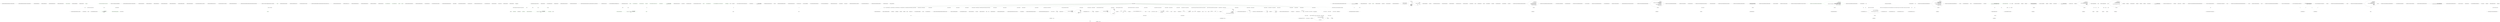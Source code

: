 digraph  {
n0 [cluster="Hangfire.IRecurringJobManager.AddOrUpdate(string, Hangfire.Common.Job, string, Hangfire.RecurringJobOptions)", label="Entry Hangfire.IRecurringJobManager.AddOrUpdate(string, Hangfire.Common.Job, string, Hangfire.RecurringJobOptions)", span="23-23"];
n1 [cluster="Hangfire.IRecurringJobManager.AddOrUpdate(string, Hangfire.Common.Job, string, Hangfire.RecurringJobOptions)", label="Exit Hangfire.IRecurringJobManager.AddOrUpdate(string, Hangfire.Common.Job, string, Hangfire.RecurringJobOptions)", span="23-23"];
n2 [cluster="Hangfire.IRecurringJobManager.Trigger(string)", label="Entry Hangfire.IRecurringJobManager.Trigger(string)", span="29-29"];
n3 [cluster="Hangfire.IRecurringJobManager.Trigger(string)", label="Exit Hangfire.IRecurringJobManager.Trigger(string)", span="29-29"];
n4 [cluster="Hangfire.IRecurringJobManager.RemoveIfExists(string)", label="Entry Hangfire.IRecurringJobManager.RemoveIfExists(string)", span="30-30"];
n5 [cluster="Hangfire.IRecurringJobManager.RemoveIfExists(string)", label="Exit Hangfire.IRecurringJobManager.RemoveIfExists(string)", span="30-30"];
m0_12 [cluster="HangFire.Server.ServerWatchdog.Execute(System.Threading.CancellationToken)", color=green, community=0, file="RecurringJobManager.cs", label="var connection = _storage.GetConnection()", prediction=0, span="45-45"];
m0_66 [cluster="Hangfire.Storage.InvocationData.Deserialize()", file="RecurringJobManager.cs", label="Entry Hangfire.Storage.InvocationData.Deserialize()", span="44-44"];
m0_40 [cluster="Hangfire.JobStorage.GetConnection()", file="RecurringJobManager.cs", label="Entry Hangfire.JobStorage.GetConnection()", span="56-56"];
m0_14 [cluster="HangFire.Server.ServerWatchdog.Execute(System.Threading.CancellationToken)", color=green, community=0, file="RecurringJobManager.cs", label="serversRemoved != 0", prediction=1, span="48-48"];
m0_15 [cluster="HangFire.Server.ServerWatchdog.Execute(System.Threading.CancellationToken)", color=green, community=0, file="RecurringJobManager.cs", label="Logger.Info(String.Format(\r\n                        ''{0} servers were removed due to timeout'', \r\n                        serversRemoved))", prediction=2, span="50-52"];
m0_16 [cluster="HangFire.Server.ServerWatchdog.Execute(System.Threading.CancellationToken)", color=green, community=0, file="RecurringJobManager.cs", label="cancellationToken.WaitHandle.WaitOne(_options.CheckInterval)", prediction=3, span="56-56"];
m0_19 [cluster="HangFire.Storage.IStorageConnection.RemoveTimedOutServers(System.TimeSpan)", file="RecurringJobManager.cs", label="Entry HangFire.Storage.IStorageConnection.RemoveTimedOutServers(System.TimeSpan)", span="44-44"];
m0_20 [cluster="string.Format(string, object)", file="RecurringJobManager.cs", label="Entry string.Format(string, object)", span="0-0"];
m0_21 [cluster="Unk.Info", file="RecurringJobManager.cs", label="Entry Unk.Info", span=""];
m0_22 [cluster="System.Threading.WaitHandle.WaitOne(System.TimeSpan)", file="RecurringJobManager.cs", label="Entry System.Threading.WaitHandle.WaitOne(System.TimeSpan)", span="0-0"];
m0_38 [cluster="Hangfire.RecurringJobManager.AddOrUpdate(string, Hangfire.Common.Job, string, Hangfire.RecurringJobOptions)", file="RecurringJobManager.cs", label="Exit Hangfire.RecurringJobManager.AddOrUpdate(string, Hangfire.Common.Job, string, Hangfire.RecurringJobOptions)", span="55-55"];
m0_67 [cluster="Hangfire.States.EnqueuedState.EnqueuedState()", file="RecurringJobManager.cs", label="Entry Hangfire.States.EnqueuedState.EnqueuedState()", span="87-87"];
m0_50 [cluster="Hangfire.RecurringJobManager.Trigger(string)", file="RecurringJobManager.cs", label="Entry Hangfire.RecurringJobManager.Trigger(string)", span="93-93"];
m0_64 [cluster="Hangfire.RecurringJobManager.Trigger(string)", file="RecurringJobManager.cs", label="Exit Hangfire.RecurringJobManager.Trigger(string)", span="93-93"];
m0_71 [cluster="Hangfire.RecurringJobManager.RemoveIfExists(string)", file="RecurringJobManager.cs", label="Entry Hangfire.RecurringJobManager.RemoveIfExists(string)", span="119-119"];
m0_79 [cluster="Hangfire.RecurringJobManager.RemoveIfExists(string)", file="RecurringJobManager.cs", label="Exit Hangfire.RecurringJobManager.RemoveIfExists(string)", span="119-119"];
m0_0 [cluster="Hangfire.RecurringJobManager.RecurringJobManager()", file="RecurringJobManager.cs", label="Entry Hangfire.RecurringJobManager.RecurringJobManager()", span="36-36"];
m0_1 [cluster="Hangfire.RecurringJobManager.RecurringJobManager()", file="RecurringJobManager.cs", label="Exit Hangfire.RecurringJobManager.RecurringJobManager()", span="36-36"];
m0_89 [cluster="System.ArgumentException.ArgumentException(string, string, System.Exception)", file="RecurringJobManager.cs", label="Entry System.ArgumentException.ArgumentException(string, string, System.Exception)", span="0-0"];
m0_81 [cluster="Hangfire.Storage.IWriteOnlyTransaction.RemoveFromSet(string, string)", file="RecurringJobManager.cs", label="Entry Hangfire.Storage.IWriteOnlyTransaction.RemoveFromSet(string, string)", span="43-43"];
m0_68 [cluster="System.Collections.Generic.Dictionary<TKey, TValue>.ContainsKey(TKey)", file="RecurringJobManager.cs", label="Entry System.Collections.Generic.Dictionary<TKey, TValue>.ContainsKey(TKey)", span="0-0"];
m0_42 [cluster="Hangfire.Storage.InvocationData.Serialize(Hangfire.Common.Job)", file="RecurringJobManager.cs", label="Entry Hangfire.Storage.InvocationData.Serialize(Hangfire.Common.Job)", span="69-69"];
m0_69 [cluster="Hangfire.Client.CreateContext.CreateContext(Hangfire.JobStorage, Hangfire.Storage.IStorageConnection, Hangfire.Common.Job, Hangfire.States.IState)", file="RecurringJobManager.cs", label="Entry Hangfire.Client.CreateContext.CreateContext(Hangfire.JobStorage, Hangfire.Storage.IStorageConnection, Hangfire.Common.Job, Hangfire.States.IState)", span="37-37"];
m0_2 [cluster="HangFire.Server.ServerWatchdog.ServerWatchdog(HangFire.JobStorage, HangFire.Server.ServerWatchdogOptions)", file="RecurringJobManager.cs", label="Entry HangFire.Server.ServerWatchdog.ServerWatchdog(HangFire.JobStorage, HangFire.Server.ServerWatchdogOptions)", span="34-34"];
m0_3 [cluster="HangFire.Server.ServerWatchdog.ServerWatchdog(HangFire.JobStorage, HangFire.Server.ServerWatchdogOptions)", color=green, community=0, file="RecurringJobManager.cs", label="storage == null", prediction=4, span="36-36"];
m0_13 [cluster="HangFire.Server.ServerWatchdog.Execute(System.Threading.CancellationToken)", color=green, community=0, file="RecurringJobManager.cs", label="var serversRemoved = connection.RemoveTimedOutServers(_options.ServerTimeout)", prediction=2, span="47-47"];
m0_46 [cluster="Hangfire.Storage.IStorageConnection.CreateWriteTransaction()", file="RecurringJobManager.cs", label="Entry Hangfire.Storage.IStorageConnection.CreateWriteTransaction()", span="27-27"];
m0_48 [cluster="Hangfire.Storage.IWriteOnlyTransaction.AddToSet(string, string)", file="RecurringJobManager.cs", label="Entry Hangfire.Storage.IWriteOnlyTransaction.AddToSet(string, string)", span="41-41"];
m0_41 [cluster="System.Collections.Generic.Dictionary<TKey, TValue>.Dictionary()", file="RecurringJobManager.cs", label="Entry System.Collections.Generic.Dictionary<TKey, TValue>.Dictionary()", span="0-0"];
m0_47 [cluster="Hangfire.Storage.IWriteOnlyTransaction.SetRangeInHash(string, System.Collections.Generic.IEnumerable<System.Collections.Generic.KeyValuePair<string, string>>)", file="RecurringJobManager.cs", label="Entry Hangfire.Storage.IWriteOnlyTransaction.SetRangeInHash(string, System.Collections.Generic.IEnumerable<System.Collections.Generic.KeyValuePair<string, string>>)", span="51-51"];
m0_45 [cluster="Hangfire.Common.JobHelper.SerializeDateTime(System.DateTime)", file="RecurringJobManager.cs", label="Entry Hangfire.Common.JobHelper.SerializeDateTime(System.DateTime)", span="68-68"];
m0_65 [cluster="Hangfire.Common.JobHelper.FromJson<T>(string)", file="RecurringJobManager.cs", label="Entry Hangfire.Common.JobHelper.FromJson<T>(string)", span="39-39"];
m0_39 [cluster="Hangfire.RecurringJobManager.ValidateCronExpression(string)", file="RecurringJobManager.cs", label="Entry Hangfire.RecurringJobManager.ValidateCronExpression(string)", span="133-133"];
m0_86 [cluster="Hangfire.RecurringJobManager.ValidateCronExpression(string)", file="RecurringJobManager.cs", label="Exit Hangfire.RecurringJobManager.ValidateCronExpression(string)", span="133-133"];
m0_49 [cluster="Hangfire.Storage.IWriteOnlyTransaction.Commit()", file="RecurringJobManager.cs", label="Entry Hangfire.Storage.IWriteOnlyTransaction.Commit()", span="54-54"];
m0_43 [cluster="Hangfire.Common.JobHelper.ToJson(object)", file="RecurringJobManager.cs", label="Entry Hangfire.Common.JobHelper.ToJson(object)", span="32-32"];
m0_4 [cluster="HangFire.Server.ServerWatchdog.ServerWatchdog(HangFire.JobStorage, HangFire.Server.ServerWatchdogOptions)", color=green, community=0, file="RecurringJobManager.cs", label="throw new ArgumentNullException(''storage'');", prediction=6, span="36-36"];
m0_5 [cluster="HangFire.Server.ServerWatchdog.ServerWatchdog(HangFire.JobStorage, HangFire.Server.ServerWatchdogOptions)", color=green, community=0, file="RecurringJobManager.cs", label="options == null", prediction=7, span="37-37"];
m0_6 [cluster="HangFire.Server.ServerWatchdog.ServerWatchdog(HangFire.JobStorage, HangFire.Server.ServerWatchdogOptions)", color=green, community=0, file="RecurringJobManager.cs", label="throw new ArgumentNullException(''options'');", prediction=8, span="37-37"];
m0_7 [cluster="HangFire.Server.ServerWatchdog.ServerWatchdog(HangFire.JobStorage, HangFire.Server.ServerWatchdogOptions)", color=green, community=0, file="RecurringJobManager.cs", label="_storage = storage", prediction=9, span="39-39"];
m0_8 [cluster="HangFire.Server.ServerWatchdog.ServerWatchdog(HangFire.JobStorage, HangFire.Server.ServerWatchdogOptions)", color=green, community=0, file="RecurringJobManager.cs", label="_options = options", prediction=10, span="40-40"];
m0_11 [cluster="HangFire.Server.ServerWatchdog.Execute(System.Threading.CancellationToken)", file="RecurringJobManager.cs", label="Entry HangFire.Server.ServerWatchdog.Execute(System.Threading.CancellationToken)", span="43-43"];
m0_44 [cluster="Hangfire.Storage.IStorageConnection.GetAllEntriesFromHash(string)", file="RecurringJobManager.cs", label="Entry Hangfire.Storage.IStorageConnection.GetAllEntriesFromHash(string)", span="64-64"];
m0_80 [cluster="Hangfire.Storage.IWriteOnlyTransaction.RemoveHash(string)", file="RecurringJobManager.cs", label="Entry Hangfire.Storage.IWriteOnlyTransaction.RemoveHash(string)", span="52-52"];
m0_87 [cluster="NCrontab.CrontabSchedule.Parse(string)", file="RecurringJobManager.cs", label="Entry NCrontab.CrontabSchedule.Parse(string)", span="93-93"];
m0_88 [cluster="NCrontab.CrontabSchedule.GetNextOccurrence(System.DateTime)", file="RecurringJobManager.cs", label="Entry NCrontab.CrontabSchedule.GetNextOccurrence(System.DateTime)", span="193-193"];
m0_70 [cluster="Hangfire.Client.IBackgroundJobFactory.Create(Hangfire.Client.CreateContext)", file="RecurringJobManager.cs", label="Entry Hangfire.Client.IBackgroundJobFactory.Create(Hangfire.Client.CreateContext)", span="31-31"];
m0_90 [file="RecurringJobManager.cs", label="Hangfire.RecurringJobManager", span=""];
m1_13 [cluster="System.ArgumentNullException.ArgumentNullException(string)", file="RecurringJobManagerExtensions.cs", label="Entry System.ArgumentNullException.ArgumentNullException(string)", span="0-0"];
m1_16 [cluster="string.Format(string, object, object)", file="RecurringJobManagerExtensions.cs", label="Entry string.Format(string, object, object)", span="0-0"];
m1_19 [cluster="HangFire.States.EnqueuedState.EnqueuedState(string, string, string)", file="RecurringJobManagerExtensions.cs", label="Entry HangFire.States.EnqueuedState.EnqueuedState(string, string, string)", span="10-10"];
m1_42 [cluster="System.TimeSpan.Equals(System.TimeSpan)", file="RecurringJobManagerExtensions.cs", label="Entry System.TimeSpan.Equals(System.TimeSpan)", span="0-0"];
m1_18 [cluster="HangFire.Client.JobClient.GenerateId()", file="RecurringJobManagerExtensions.cs", label="Entry HangFire.Client.JobClient.GenerateId()", span="92-92"];
m1_59 [cluster="HangFire.Client.JobClient.GenerateId()", file="RecurringJobManagerExtensions.cs", label="return Guid.NewGuid().ToString();", span="94-94"];
m1_60 [cluster="HangFire.Client.JobClient.GenerateId()", file="RecurringJobManagerExtensions.cs", label="Exit HangFire.Client.JobClient.GenerateId()", span="92-92"];
m1_45 [cluster="HangFire.Client.JobClient.Dispose()", file="RecurringJobManagerExtensions.cs", label="Entry HangFire.Client.JobClient.Dispose()", span="76-76"];
m1_46 [cluster="HangFire.Client.JobClient.Dispose()", file="RecurringJobManagerExtensions.cs", label="_redis.Dispose()", span="78-78"];
m1_47 [cluster="HangFire.Client.JobClient.Dispose()", file="RecurringJobManagerExtensions.cs", label="Exit HangFire.Client.JobClient.Dispose()", span="76-76"];
m1_14 [cluster="System.Type.IsAssignableFrom(System.Type)", file="RecurringJobManagerExtensions.cs", label="Entry System.Type.IsAssignableFrom(System.Type)", span="0-0"];
m1_57 [cluster="HangFire.JobHelper.ToJson(object)", file="RecurringJobManagerExtensions.cs", label="Entry HangFire.JobHelper.ToJson(object)", span="32-32"];
m1_56 [cluster="HangFire.Client.ClientJobDescriptor.SerializeProperties(object)", file="RecurringJobManagerExtensions.cs", label="Entry HangFire.Client.ClientJobDescriptor.SerializeProperties(object)", span="49-49"];
m1_58 [cluster="HangFire.JobHelper.ToStringTimestamp(System.DateTime)", file="RecurringJobManagerExtensions.cs", label="Entry HangFire.JobHelper.ToStringTimestamp(System.DateTime)", span="55-55"];
m1_22 [cluster="HangFire.Client.ClientJobDescriptor.ClientJobDescriptor(IRedisClient, string, System.Collections.Generic.Dictionary<string, string>, HangFire.States.JobState)", file="RecurringJobManagerExtensions.cs", label="Entry HangFire.Client.ClientJobDescriptor.ClientJobDescriptor(IRedisClient, string, System.Collections.Generic.Dictionary<string, string>, HangFire.States.JobState)", span="13-13"];
m1_17 [cluster="HangFire.JobHelper.GetQueue(System.Type)", file="RecurringJobManagerExtensions.cs", label="Entry HangFire.JobHelper.GetQueue(System.Type)", span="20-20"];
m1_41 [cluster="System.ArgumentOutOfRangeException.ArgumentOutOfRangeException(string, string)", file="RecurringJobManagerExtensions.cs", label="Entry System.ArgumentOutOfRangeException.ArgumentOutOfRangeException(string, string)", span="0-0"];
m1_0 [cluster="HangFire.Client.JobClient.Async(System.Type, object)", file="RecurringJobManagerExtensions.cs", label="Entry HangFire.Client.JobClient.Async(System.Type, object)", span="12-12"];
m1_1 [cluster="HangFire.Client.JobClient.Async(System.Type, object)", color=green, community=0, file="RecurringJobManagerExtensions.cs", label="jobType == null", prediction=11, span="14-14"];
m1_2 [cluster="HangFire.Client.JobClient.Async(System.Type, object)", color=green, community=0, file="RecurringJobManagerExtensions.cs", label="throw new ArgumentNullException(''jobType'');", prediction=12, span="16-16"];
m1_3 [cluster="HangFire.Client.JobClient.Async(System.Type, object)", color=green, community=0, file="RecurringJobManagerExtensions.cs", label="!typeof (BackgroundJob).IsAssignableFrom(jobType)", prediction=13, span="18-18"];
m1_4 [cluster="HangFire.Client.JobClient.Async(System.Type, object)", color=green, community=0, file="RecurringJobManagerExtensions.cs", label="throw new ArgumentException(\r\n                    String.Format(''The type '{0}' must inherit '{1}'.'', jobType, typeof(BackgroundJob)), \r\n                    ''jobType'');", prediction=13, span="20-22"];
m1_5 [cluster="HangFire.Client.JobClient.Async(System.Type, object)", color=green, community=0, file="RecurringJobManagerExtensions.cs", label="var queue = JobHelper.GetQueue(jobType)", prediction=15, span="25-25"];
m1_6 [cluster="HangFire.Client.JobClient.Async(System.Type, object)", color=green, community=0, file="RecurringJobManagerExtensions.cs", label="var jobId = GenerateId()", prediction=16, span="27-27"];
m1_7 [cluster="HangFire.Client.JobClient.Async(System.Type, object)", color=green, community=0, file="RecurringJobManagerExtensions.cs", label="var state = new EnqueuedState(jobId, ''Enqueued by the Сlient'', queue)", prediction=17, span="29-29"];
m1_8 [cluster="HangFire.Client.JobClient.Async(System.Type, object)", color=green, community=0, file="RecurringJobManagerExtensions.cs", label="var job = CreateJob(jobType, args)", prediction=18, span="30-30"];
m1_9 [cluster="HangFire.Client.JobClient.Async(System.Type, object)", color=green, community=0, file="RecurringJobManagerExtensions.cs", label="var context = new CreateContext(\r\n                new ClientJobDescriptor(_redis, jobId, job, state))", prediction=19, span="32-33"];
m1_11 [cluster="HangFire.Client.JobClient.Async(System.Type, object)", color=green, community=0, file="RecurringJobManagerExtensions.cs", label="return jobId;", prediction=16, span="37-37"];
m1_10 [cluster="HangFire.Client.JobClient.Async(System.Type, object)", color=green, community=0, file="RecurringJobManagerExtensions.cs", label="_jobCreator.CreateJob(context)", prediction=21, span="35-35"];
m1_12 [cluster="HangFire.Client.JobClient.Async(System.Type, object)", file="RecurringJobManagerExtensions.cs", label="Exit HangFire.Client.JobClient.Async(System.Type, object)", span="12-12"];
m1_62 [cluster="System.Guid.ToString()", file="RecurringJobManagerExtensions.cs", label="Entry System.Guid.ToString()", span="0-0"];
m1_44 [cluster="System.DateTime.Add(System.TimeSpan)", file="RecurringJobManagerExtensions.cs", label="Entry System.DateTime.Add(System.TimeSpan)", span="0-0"];
m1_55 [cluster="System.Collections.Generic.Dictionary<TKey, TValue>.Dictionary()", file="RecurringJobManagerExtensions.cs", label="Entry System.Collections.Generic.Dictionary<TKey, TValue>.Dictionary()", span="0-0"];
m1_24 [cluster="HangFire.Client.JobClient.In(System.TimeSpan, System.Type, object)", file="RecurringJobManagerExtensions.cs", label="Entry HangFire.Client.JobClient.In(System.TimeSpan, System.Type, object)", span="40-40"];
m1_25 [cluster="HangFire.Client.JobClient.In(System.TimeSpan, System.Type, object)", color=green, community=0, file="RecurringJobManagerExtensions.cs", label="jobType == null", prediction=22, span="42-42"];
m1_26 [cluster="HangFire.Client.JobClient.In(System.TimeSpan, System.Type, object)", color=green, community=0, file="RecurringJobManagerExtensions.cs", label="throw new ArgumentNullException(''jobType'');", prediction=23, span="44-44"];
m1_27 [cluster="HangFire.Client.JobClient.In(System.TimeSpan, System.Type, object)", color=green, community=0, file="RecurringJobManagerExtensions.cs", label="!typeof(BackgroundJob).IsAssignableFrom(jobType)", prediction=21, span="46-46"];
m1_28 [cluster="HangFire.Client.JobClient.In(System.TimeSpan, System.Type, object)", color=green, community=0, file="RecurringJobManagerExtensions.cs", label="throw new ArgumentException(\r\n                    String.Format(''The type '{0}' must inherit '{1}'.'', jobType, typeof(BackgroundJob)),\r\n                    ''jobType'');", prediction=21, span="48-50"];
m1_29 [cluster="HangFire.Client.JobClient.In(System.TimeSpan, System.Type, object)", color=green, community=0, file="RecurringJobManagerExtensions.cs", label="interval != interval.Duration()", prediction=21, span="53-53"];
m1_30 [cluster="HangFire.Client.JobClient.In(System.TimeSpan, System.Type, object)", color=green, community=0, file="RecurringJobManagerExtensions.cs", label="throw new ArgumentOutOfRangeException(''interval'', ''Interval value can not be negative.'');", prediction=27, span="55-55"];
m1_31 [cluster="HangFire.Client.JobClient.In(System.TimeSpan, System.Type, object)", color=green, community=0, file="RecurringJobManagerExtensions.cs", label="interval.Equals(TimeSpan.Zero)", prediction=28, span="58-58"];
m1_32 [cluster="HangFire.Client.JobClient.In(System.TimeSpan, System.Type, object)", color=green, community=0, file="RecurringJobManagerExtensions.cs", label="return Async(jobType, args);", prediction=21, span="60-60"];
m1_33 [cluster="HangFire.Client.JobClient.In(System.TimeSpan, System.Type, object)", file="RecurringJobManagerExtensions.cs", label="var jobId = GenerateId()", span="63-63"];
m1_34 [cluster="HangFire.Client.JobClient.In(System.TimeSpan, System.Type, object)", file="RecurringJobManagerExtensions.cs", label="var state = new ScheduledState(jobId, ''Scheduled by the Client'', DateTime.UtcNow.Add(interval))", span="65-65"];
m1_35 [cluster="HangFire.Client.JobClient.In(System.TimeSpan, System.Type, object)", file="RecurringJobManagerExtensions.cs", label="var job = CreateJob(jobType, args)", span="66-66"];
m1_36 [cluster="HangFire.Client.JobClient.In(System.TimeSpan, System.Type, object)", file="RecurringJobManagerExtensions.cs", label="var context = new CreateContext(\r\n                new ClientJobDescriptor(_redis, jobId, job, state))", span="68-69"];
m1_37 [cluster="HangFire.Client.JobClient.In(System.TimeSpan, System.Type, object)", file="RecurringJobManagerExtensions.cs", label="_jobCreator.CreateJob(context)", span="71-71"];
m1_38 [cluster="HangFire.Client.JobClient.In(System.TimeSpan, System.Type, object)", file="RecurringJobManagerExtensions.cs", label="return jobId;", span="73-73"];
m1_39 [cluster="HangFire.Client.JobClient.In(System.TimeSpan, System.Type, object)", file="RecurringJobManagerExtensions.cs", label="Exit HangFire.Client.JobClient.In(System.TimeSpan, System.Type, object)", span="40-40"];
m1_48 [cluster="Unk.Dispose", file="RecurringJobManagerExtensions.cs", label="Entry Unk.Dispose", span=""];
m1_23 [cluster="HangFire.Client.JobCreator.CreateJob(HangFire.Client.CreateContext)", file="RecurringJobManagerExtensions.cs", label="Entry HangFire.Client.JobCreator.CreateJob(HangFire.Client.CreateContext)", span="33-33"];
m1_20 [cluster="HangFire.Client.JobClient.CreateJob(System.Type, object)", file="RecurringJobManagerExtensions.cs", label="Entry HangFire.Client.JobClient.CreateJob(System.Type, object)", span="81-81"];
m1_49 [cluster="HangFire.Client.JobClient.CreateJob(System.Type, object)", file="RecurringJobManagerExtensions.cs", label="var job = new Dictionary<string, string>()", span="84-84"];
m1_50 [cluster="HangFire.Client.JobClient.CreateJob(System.Type, object)", file="RecurringJobManagerExtensions.cs", label="job[''Type''] = jobType.AssemblyQualifiedName", span="85-85"];
m1_51 [cluster="HangFire.Client.JobClient.CreateJob(System.Type, object)", file="RecurringJobManagerExtensions.cs", label="job[''Args''] = JobHelper.ToJson(ClientJobDescriptor.SerializeProperties(jobArgs))", span="86-86"];
m1_53 [cluster="HangFire.Client.JobClient.CreateJob(System.Type, object)", file="RecurringJobManagerExtensions.cs", label="return job;", span="89-89"];
m1_52 [cluster="HangFire.Client.JobClient.CreateJob(System.Type, object)", file="RecurringJobManagerExtensions.cs", label="job[''CreatedAt''] = JobHelper.ToStringTimestamp(DateTime.UtcNow)", span="87-87"];
m1_54 [cluster="HangFire.Client.JobClient.CreateJob(System.Type, object)", file="RecurringJobManagerExtensions.cs", label="Exit HangFire.Client.JobClient.CreateJob(System.Type, object)", span="81-81"];
m1_40 [cluster="System.TimeSpan.Duration()", file="RecurringJobManagerExtensions.cs", label="Entry System.TimeSpan.Duration()", span="0-0"];
m1_61 [cluster="System.Guid.NewGuid()", file="RecurringJobManagerExtensions.cs", label="Entry System.Guid.NewGuid()", span="0-0"];
m1_43 [cluster="HangFire.States.ScheduledState.ScheduledState(string, string, System.DateTime)", file="RecurringJobManagerExtensions.cs", label="Entry HangFire.States.ScheduledState.ScheduledState(string, string, System.DateTime)", span="10-10"];
m1_15 [cluster="System.ArgumentException.ArgumentException(string, string)", file="RecurringJobManagerExtensions.cs", label="Entry System.ArgumentException.ArgumentException(string, string)", span="0-0"];
m1_21 [cluster="HangFire.Client.CreateContext.CreateContext(HangFire.Client.ClientJobDescriptor)", file="RecurringJobManagerExtensions.cs", label="Entry HangFire.Client.CreateContext.CreateContext(HangFire.Client.ClientJobDescriptor)", span="12-12"];
m1_63 [file="RecurringJobManagerExtensions.cs", label="HangFire.Client.JobClient", span=""];
m2_90 [cluster="HangFire.Web.RazorPage.Write(object)", file="SqlServerDistributedLock.cs", label="Entry HangFire.Web.RazorPage.Write(object)", span="40-40"];
m2_9 [cluster="HangFire.Web.Pages.LayoutPage.Execute()", file="SqlServerDistributedLock.cs", label="var statistics = JobStorage.GetStatistics()", span="120-120"];
m2_10 [cluster="HangFire.Web.Pages.LayoutPage.Execute()", file="SqlServerDistributedLock.cs", label="WriteLiteral(''\r\n                    <div id=\''stats\'' class=\''list-group\''>\r\n                      '' +\r\n''  <a class=\''list-group-item '')", span="125-126"];
m2_11 [cluster="HangFire.Web.Pages.LayoutPage.Execute()", file="SqlServerDistributedLock.cs", label="Write(Request.PathInfo.Equals(''/'') ? ''active'' : null)", span="131-131"];
m2_15 [cluster="HangFire.Web.Pages.LayoutPage.Execute()", file="SqlServerDistributedLock.cs", label="Write(Request.PathInfo.Equals(''/servers'') ? ''active'' : null)", span="153-153"];
m2_12 [cluster="HangFire.Web.Pages.LayoutPage.Execute()", file="SqlServerDistributedLock.cs", label="WriteLiteral(''\''\r\n                           href=\'''')", span="136-136"];
m2_16 [cluster="HangFire.Web.Pages.LayoutPage.Execute()", file="SqlServerDistributedLock.cs", label="WriteLiteral(''\''\r\n                           href=\'''')", span="158-158"];
m2_13 [cluster="HangFire.Web.Pages.LayoutPage.Execute()", file="SqlServerDistributedLock.cs", label="Write(Request.LinkTo(''/''))", span="141-141"];
m2_14 [cluster="HangFire.Web.Pages.LayoutPage.Execute()", file="SqlServerDistributedLock.cs", label="WriteLiteral(''\''>\r\n                            <span class=\''glyphicon glyphicon-dashboard\''></spa'' +\r\n''n>\r\n                            Dashboard\r\n                        </a>\r\n\r\n     '' +\r\n''                   <a class=\''list-group-item '')", span="146-148"];
m2_17 [cluster="HangFire.Web.Pages.LayoutPage.Execute()", file="SqlServerDistributedLock.cs", label="Write(Request.LinkTo(''/servers''))", span="163-163"];
m2_94 [cluster="Unk.StartsWith", file="SqlServerDistributedLock.cs", label="Entry Unk.StartsWith", span=""];
m2_0 [cluster="HangFire.Server.SchedulePoller.SchedulePoller(HangFire.JobStorage, HangFire.States.IStateMachineFactory, System.TimeSpan)", file="SqlServerDistributedLock.cs", label="Entry HangFire.Server.SchedulePoller.SchedulePoller(HangFire.JobStorage, HangFire.States.IStateMachineFactory, System.TimeSpan)", span="34-34"];
m2_5 [cluster="HangFire.Server.SchedulePoller.SchedulePoller(HangFire.JobStorage, HangFire.States.IStateMachineFactory, System.TimeSpan)", color=green, community=0, file="SqlServerDistributedLock.cs", label="_storage = storage", prediction=30, span="42-42"];
m2_4 [cluster="HangFire.Server.SchedulePoller.SchedulePoller(HangFire.JobStorage, HangFire.States.IStateMachineFactory, System.TimeSpan)", file="SqlServerDistributedLock.cs", label="throw new ArgumentNullException(''stateMachineFactory'');", span="40-40"];
m2_6 [cluster="HangFire.Server.SchedulePoller.SchedulePoller(HangFire.JobStorage, HangFire.States.IStateMachineFactory, System.TimeSpan)", file="SqlServerDistributedLock.cs", label="_stateMachineFactory = stateMachineFactory", span="43-43"];
m2_1 [cluster="HangFire.Server.SchedulePoller.SchedulePoller(HangFire.JobStorage, HangFire.States.IStateMachineFactory, System.TimeSpan)", file="SqlServerDistributedLock.cs", label="storage == null", span="39-39"];
m2_2 [cluster="HangFire.Server.SchedulePoller.SchedulePoller(HangFire.JobStorage, HangFire.States.IStateMachineFactory, System.TimeSpan)", file="SqlServerDistributedLock.cs", label="throw new ArgumentNullException(''storage'');", span="39-39"];
m2_3 [cluster="HangFire.Server.SchedulePoller.SchedulePoller(HangFire.JobStorage, HangFire.States.IStateMachineFactory, System.TimeSpan)", file="SqlServerDistributedLock.cs", label="stateMachineFactory == null", span="40-40"];
m2_7 [cluster="HangFire.Server.SchedulePoller.SchedulePoller(HangFire.JobStorage, HangFire.States.IStateMachineFactory, System.TimeSpan)", file="SqlServerDistributedLock.cs", label="_pollInterval = pollInterval", span="44-44"];
m2_8 [cluster="HangFire.Server.SchedulePoller.SchedulePoller(HangFire.JobStorage, HangFire.States.IStateMachineFactory, System.TimeSpan)", file="SqlServerDistributedLock.cs", label="Exit HangFire.Server.SchedulePoller.SchedulePoller(HangFire.JobStorage, HangFire.States.IStateMachineFactory, System.TimeSpan)", span="34-34"];
m2_18 [cluster="HangFire.Server.SchedulePoller.EnqueueNextScheduledJob()", file="SqlServerDistributedLock.cs", label="Entry HangFire.Server.SchedulePoller.EnqueueNextScheduledJob()", span="71-71"];
m2_19 [cluster="Unk.InfoFormat", file="SqlServerDistributedLock.cs", label="Entry Unk.InfoFormat", span=""];
m2_20 [cluster="System.Threading.WaitHandle.WaitOne(System.TimeSpan)", file="SqlServerDistributedLock.cs", label="Entry System.Threading.WaitHandle.WaitOne(System.TimeSpan)", span="0-0"];
m2_21 [cluster="HangFire.Server.SchedulePoller.ToString()", file="SqlServerDistributedLock.cs", label="Entry HangFire.Server.SchedulePoller.ToString()", span="66-66"];
m2_22 [cluster="HangFire.Server.SchedulePoller.ToString()", file="SqlServerDistributedLock.cs", label="return ''Schedule Poller'';", span="68-68"];
m2_23 [cluster="HangFire.Server.SchedulePoller.ToString()", file="SqlServerDistributedLock.cs", label="Exit HangFire.Server.SchedulePoller.ToString()", span="66-66"];
m2_24 [cluster="HangFire.Server.SchedulePoller.EnqueueNextScheduledJob()", file="SqlServerDistributedLock.cs", label="var connection = _storage.GetConnection()", span="73-73"];
m2_25 [cluster="HangFire.Server.SchedulePoller.EnqueueNextScheduledJob()", file="SqlServerDistributedLock.cs", label="var timestamp = JobHelper.ToTimestamp(DateTime.UtcNow)", span="75-75"];
m2_26 [cluster="HangFire.Server.SchedulePoller.EnqueueNextScheduledJob()", file="SqlServerDistributedLock.cs", label="var jobId = connection\r\n                    .GetFirstByLowestScoreFromSet(''schedule'', 0, timestamp)", span="78-79"];
m2_27 [cluster="HangFire.Server.SchedulePoller.EnqueueNextScheduledJob()", file="SqlServerDistributedLock.cs", label="String.IsNullOrEmpty(jobId)", span="81-81"];
m2_28 [cluster="HangFire.Server.SchedulePoller.EnqueueNextScheduledJob()", file="SqlServerDistributedLock.cs", label="return false;", span="83-83"];
m2_29 [cluster="HangFire.Server.SchedulePoller.EnqueueNextScheduledJob()", file="SqlServerDistributedLock.cs", label="var stateMachine = _stateMachineFactory.Create(connection)", span="86-86"];
m2_30 [cluster="HangFire.Server.SchedulePoller.EnqueueNextScheduledJob()", file="SqlServerDistributedLock.cs", label="var enqueuedState = new EnqueuedState\r\n                {\r\n                    Reason = ''Enqueued as a scheduled job''\r\n                }", span="87-90"];
m2_31 [cluster="HangFire.Server.SchedulePoller.EnqueueNextScheduledJob()", file="SqlServerDistributedLock.cs", label="stateMachine.TryToChangeState(jobId, enqueuedState, new[] { ScheduledState.StateName })", span="92-92"];
m2_32 [cluster="HangFire.Server.SchedulePoller.EnqueueNextScheduledJob()", file="SqlServerDistributedLock.cs", label="return true;", span="94-94"];
m2_33 [cluster="HangFire.Server.SchedulePoller.EnqueueNextScheduledJob()", file="SqlServerDistributedLock.cs", label="Exit HangFire.Server.SchedulePoller.EnqueueNextScheduledJob()", span="71-71"];
m2_34 [cluster="HangFire.JobStorage.GetConnection()", file="SqlServerDistributedLock.cs", label="Entry HangFire.JobStorage.GetConnection()", span="55-55"];
m2_35 [cluster="HangFire.Common.JobHelper.ToTimestamp(System.DateTime)", file="SqlServerDistributedLock.cs", label="Entry HangFire.Common.JobHelper.ToTimestamp(System.DateTime)", span="39-39"];
m2_36 [cluster="HangFire.Storage.IStorageConnection.GetFirstByLowestScoreFromSet(string, double, double)", file="SqlServerDistributedLock.cs", label="Entry HangFire.Storage.IStorageConnection.GetFirstByLowestScoreFromSet(string, double, double)", span="39-39"];
m2_37 [cluster="string.IsNullOrEmpty(string)", file="SqlServerDistributedLock.cs", label="Entry string.IsNullOrEmpty(string)", span="0-0"];
m2_38 [cluster="HangFire.States.IStateMachineFactory.Create(HangFire.Storage.IStorageConnection)", file="SqlServerDistributedLock.cs", label="Entry HangFire.States.IStateMachineFactory.Create(HangFire.Storage.IStorageConnection)", span="8-8"];
m2_39 [cluster="HangFire.States.EnqueuedState.EnqueuedState()", file="SqlServerDistributedLock.cs", label="Entry HangFire.States.EnqueuedState.EnqueuedState()", span="31-31"];
m2_40 [cluster="HangFire.States.IStateMachine.TryToChangeState(string, HangFire.States.State, string[])", file="SqlServerDistributedLock.cs", label="Entry HangFire.States.IStateMachine.TryToChangeState(string, HangFire.States.State, string[])", span="24-24"];
m2_41 [cluster="HangFire.Web.Pages.LayoutPage.Execute()", file="SqlServerDistributedLock.cs", label="HangFire.Server.SchedulePoller", span=""];
m2_42 [cluster="HangFire.Web.Pages.LayoutPage.Execute()", file="SqlServerDistributedLock.cs", label="WriteLiteral(''\'' \r\n                           href=\'''')", span="306-306"];
m2_43 [cluster="HangFire.Web.Pages.LayoutPage.Execute()", file="SqlServerDistributedLock.cs", label="Write(Request.LinkTo(''/succeeded''))", span="311-311"];
m2_44 [cluster="HangFire.Web.Pages.LayoutPage.Execute()", file="SqlServerDistributedLock.cs", label="WriteLiteral(''\''>\r\n                            <span id=\''stats-succeeded\'' class=\''label label-suc'' +\r\n''cess pull-right\''>\r\n                                '')", span="316-317"];
m2_45 [cluster="HangFire.Web.Pages.LayoutPage.Execute()", file="SqlServerDistributedLock.cs", label="Write(statistics.Succeeded)", span="322-322"];
m2_46 [cluster="HangFire.Web.Pages.LayoutPage.Execute()", file="SqlServerDistributedLock.cs", label="WriteLiteral(''\r\n                            </span>\r\n                            Succeeded\r\n   '' +\r\n''                     </a>\r\n                        <a class=\''list-group-item sta'' +\r\n''ts-indent '')", span="327-329"];
m2_47 [cluster="HangFire.Web.Pages.LayoutPage.Execute()", file="SqlServerDistributedLock.cs", label="Write(Request.PathInfo.Equals(''/failed'') ? ''active'' : null)", span="334-334"];
m2_48 [cluster="HangFire.Web.Pages.LayoutPage.Execute()", file="SqlServerDistributedLock.cs", label="WriteLiteral(''\'' \r\n                           href=\'''')", span="339-339"];
m2_49 [cluster="HangFire.Web.Pages.LayoutPage.Execute()", file="SqlServerDistributedLock.cs", label="Write(Request.LinkTo(''/failed''))", span="344-344"];
m2_50 [cluster="HangFire.Web.Pages.LayoutPage.Execute()", file="SqlServerDistributedLock.cs", label="WriteLiteral(''\''>\r\n                            <span id=\''stats-failed\'' class=\''label label-danger'' +\r\n'' pull-right\''>\r\n                                '')", span="349-350"];
m2_51 [cluster="HangFire.Web.Pages.LayoutPage.Execute()", file="SqlServerDistributedLock.cs", label="Write(statistics.Failed)", span="355-355"];
m2_52 [cluster="HangFire.Web.Pages.LayoutPage.Execute()", file="SqlServerDistributedLock.cs", label="WriteLiteral(''\r\n                            </span>\r\n                            Failed\r\n      '' +\r\n''                  </a>\r\n\r\n\r\n                    </div>\r\n                </div>\r\n'' +\r\n''                <div class=\''col-md-9\''>\r\n'')", span="360-362"];
m2_53 [cluster="HangFire.Web.Pages.LayoutPage.Execute()", file="SqlServerDistributedLock.cs", label="Breadcrumbs != null", span="367-367"];
m2_54 [cluster="HangFire.Web.Pages.LayoutPage.Execute()", file="SqlServerDistributedLock.cs", label="WriteLiteral(''                        <ol class=\''breadcrumb\''>\r\n                            <li>'' +\r\n''<a href=\'''')", span="373-374"];
m2_55 [cluster="HangFire.Web.Pages.LayoutPage.Execute()", file="SqlServerDistributedLock.cs", label="Write(Request.LinkTo(''/''))", span="379-379"];
m2_56 [cluster="HangFire.Web.Pages.LayoutPage.Execute()", file="SqlServerDistributedLock.cs", label="WriteLiteral(''\''><span class=\''glyphicon glyphicon-home\''></span></a></li>\r\n'')", span="384-384"];
m2_57 [cluster="HangFire.Web.Pages.LayoutPage.Execute()", file="SqlServerDistributedLock.cs", label=Breadcrumbs, span="389-389"];
m2_58 [cluster="HangFire.Web.Pages.LayoutPage.Execute()", file="SqlServerDistributedLock.cs", label="WriteLiteral(''                                <li><a href=\'''')", span="395-395"];
m2_59 [cluster="HangFire.Web.Pages.LayoutPage.Execute()", file="SqlServerDistributedLock.cs", label="Write(breadcrumb.Value)", span="400-400"];
m2_60 [cluster="HangFire.Web.Pages.LayoutPage.Execute()", file="SqlServerDistributedLock.cs", label="WriteLiteral(''\''>'')", span="405-405"];
m2_61 [cluster="HangFire.Web.Pages.LayoutPage.Execute()", file="SqlServerDistributedLock.cs", label="Write(breadcrumb.Key)", span="410-410"];
m2_62 [cluster="HangFire.Web.Pages.LayoutPage.Execute()", file="SqlServerDistributedLock.cs", label="WriteLiteral(''</a></li>\r\n'')", span="415-415"];
m2_63 [cluster="HangFire.Web.Pages.LayoutPage.Execute()", file="SqlServerDistributedLock.cs", label="WriteLiteral(''                            <li class=\''active\''>'')", span="425-425"];
m2_64 [cluster="HangFire.Web.Pages.LayoutPage.Execute()", file="SqlServerDistributedLock.cs", label="Write(BreadcrumbsTitle ?? Title)", span="430-430"];
m2_65 [cluster="HangFire.Web.Pages.LayoutPage.Execute()", file="SqlServerDistributedLock.cs", label="WriteLiteral(''</li>\r\n                        </ol>\r\n'')", span="435-435"];
m2_66 [cluster="HangFire.Web.Pages.LayoutPage.Execute()", file="SqlServerDistributedLock.cs", label="WriteLiteral(''\r\n                    <h1 class=\''page-header\''>\r\n                        '')", span="445-445"];
m2_67 [cluster="HangFire.Web.Pages.LayoutPage.Execute()", file="SqlServerDistributedLock.cs", label="Write(Title)", span="450-450"];
m2_68 [cluster="HangFire.Web.Pages.LayoutPage.Execute()", file="SqlServerDistributedLock.cs", label="WriteLiteral(''\r\n'')", span="455-455"];
m2_69 [cluster="HangFire.Web.Pages.LayoutPage.Execute()", file="SqlServerDistributedLock.cs", label="!String.IsNullOrEmpty(Subtitle)", span="460-460"];
m2_70 [cluster="HangFire.Web.Pages.LayoutPage.Execute()", file="SqlServerDistributedLock.cs", label="WriteLiteral(''                            <small>'')", span="466-466"];
m2_71 [cluster="HangFire.Web.Pages.LayoutPage.Execute()", file="SqlServerDistributedLock.cs", label="Write(Subtitle)", span="471-471"];
m2_72 [cluster="HangFire.Web.Pages.LayoutPage.Execute()", file="SqlServerDistributedLock.cs", label="WriteLiteral(''</small>\r\n'')", span="476-476"];
m2_73 [cluster="HangFire.Web.Pages.LayoutPage.Execute()", file="SqlServerDistributedLock.cs", label="WriteLiteral(''                    </h1>\r\n                    '')", span="486-486"];
m2_74 [cluster="HangFire.Web.Pages.LayoutPage.Execute()", file="SqlServerDistributedLock.cs", label="Write(RenderBody())", span="491-491"];
m2_75 [cluster="HangFire.Web.Pages.LayoutPage.Execute()", file="SqlServerDistributedLock.cs", label="WriteLiteral(@''\r\n                </div>\r\n            </div>\r\n        </div>\r\n\r\n        <div id=''''footer''''>\r\n            <div class=''''container''''>\r\n                <ul class=''''list-inline credit''''>\r\n                    <li>\r\n                        <a href=''''http://github.io/odinserj/hangfire'''' target=''''_blank''''>HangFire \r\n                            '')", span="496-506"];
m2_76 [cluster="HangFire.Web.Pages.LayoutPage.Execute()", file="SqlServerDistributedLock.cs", label="Write(FileVersionInfo.GetVersionInfo(GetType().Assembly.Location).ProductVersion)", span="511-511"];
m2_77 [cluster="HangFire.Web.Pages.LayoutPage.Execute()", file="SqlServerDistributedLock.cs", label="WriteLiteral(''\r\n                        </a>\r\n                    </li>\r\n                    <l'' +\r\n''i>\r\n                        '')", span="516-517"];
m2_78 [cluster="HangFire.Web.Pages.LayoutPage.Execute()", file="SqlServerDistributedLock.cs", label="Write(String.Format(''redis://{0}:{1}/{2}'', RedisFactory.Host, RedisFactory.Port, RedisFactory.Db))", span="522-522"];
m2_79 [cluster="HangFire.Web.Pages.LayoutPage.Execute()", file="SqlServerDistributedLock.cs", label="WriteLiteral(''\r\n                    </li>\r\n                    <li>Time: '')", span="527-527"];
m2_80 [cluster="HangFire.Web.Pages.LayoutPage.Execute()", file="SqlServerDistributedLock.cs", label="Write(DateTime.UtcNow)", span="532-532"];
m2_81 [cluster="HangFire.Web.Pages.LayoutPage.Execute()", file="SqlServerDistributedLock.cs", label="WriteLiteral('' UTC\r\n                    </li>\r\n                    <li>Generated in ['')", span="537-537"];
m2_82 [cluster="HangFire.Web.Pages.LayoutPage.Execute()", file="SqlServerDistributedLock.cs", label="Write((DateTime.UtcNow - (DateTime)Context.Items[''GenerationStartedAt'']).Milliseconds)", span="542-542"];
m2_83 [cluster="HangFire.Web.Pages.LayoutPage.Execute()", file="SqlServerDistributedLock.cs", label="WriteLiteral(@'' ms]\r\n                    </li>\r\n                </ul>\r\n            </div>\r\n        </div>\r\n        \r\n        <script>\r\n            (function (hangFire) {\r\n                hangFire.config = {\r\n                    pollInterval: 2000,\r\n                    pollUrl: ''')", span="547-557"];
m2_84 [cluster="HangFire.Web.Pages.LayoutPage.Execute()", file="SqlServerDistributedLock.cs", label="Write(Request.LinkTo(''/stats''))", span="562-562"];
m2_85 [cluster="HangFire.Web.Pages.LayoutPage.Execute()", file="SqlServerDistributedLock.cs", label="WriteLiteral(''\'\r\n                };\r\n            })(window.HangFire = window.HangFire || {});\r\n'' +\r\n''        </script>\r\n        <script src=\'''')", span="567-568"];
m2_86 [cluster="HangFire.Web.Pages.LayoutPage.Execute()", file="SqlServerDistributedLock.cs", label="Write(Request.LinkTo(''/js/scripts.js''))", span="573-573"];
m2_87 [cluster="HangFire.Web.Pages.LayoutPage.Execute()", file="SqlServerDistributedLock.cs", label="WriteLiteral(''\''></script>\r\n    </body>\r\n</html>\r\n'')", span="578-578"];
m2_88 [cluster="HangFire.Web.Pages.LayoutPage.Execute()", file="SqlServerDistributedLock.cs", label="Exit HangFire.Web.Pages.LayoutPage.Execute()", span="39-39"];
m2_97 [cluster="object.GetType()", file="SqlServerDistributedLock.cs", label="Entry object.GetType()", span="0-0"];
m2_98 [cluster="System.Diagnostics.FileVersionInfo.GetVersionInfo(string)", file="SqlServerDistributedLock.cs", label="Entry System.Diagnostics.FileVersionInfo.GetVersionInfo(string)", span="0-0"];
m2_89 [cluster="HangFire.Web.RazorPage.WriteLiteral(string)", file="SqlServerDistributedLock.cs", label="Entry HangFire.Web.RazorPage.WriteLiteral(string)", span="33-33"];
m2_96 [cluster="HangFire.Web.RazorPage.RenderBody()", file="SqlServerDistributedLock.cs", label="Entry HangFire.Web.RazorPage.RenderBody()", span="48-48"];
m2_99 [cluster="string.Format(string, object, object, object)", file="SqlServerDistributedLock.cs", label="Entry string.Format(string, object, object, object)", span="0-0"];
m2_92 [cluster="HangFire.Web.JobStorage.GetStatistics()", file="SqlServerDistributedLock.cs", label="Entry HangFire.Web.JobStorage.GetStatistics()", span="553-553"];
m2_95 [cluster="string.IsNullOrEmpty(string)", file="SqlServerDistributedLock.cs", label="Entry string.IsNullOrEmpty(string)", span="0-0"];
m2_100 [cluster="Unk.Write", file="SqlServerDistributedLock.cs", label="Entry Unk.Write", span=""];
m2_91 [cluster="HttpRequestBase.LinkTo(string)", file="SqlServerDistributedLock.cs", label="Entry HttpRequestBase.LinkTo(string)", span="8-8"];
m2_93 [cluster="Unk.Equals", file="SqlServerDistributedLock.cs", label="Entry Unk.Equals", span=""];
m2_101 [file="SqlServerDistributedLock.cs", label="HangFire.Web.Pages.LayoutPage", span=""];
m3_61 [cluster="System.Threading.Thread.Join()", file="SqlServerDistributedLockFacts.cs", label="Entry System.Threading.Thread.Join()", span="0-0"];
m3_13 [cluster="Unk.OnFeatureEnd", file="SqlServerDistributedLockFacts.cs", label="Entry Unk.OnFeatureEnd", span=""];
m3_98 [cluster="System.TimeSpan.FromMinutes(double)", file="SqlServerDistributedLockFacts.cs", label="Entry System.TimeSpan.FromMinutes(double)", span="0-0"];
m3_58 [cluster="System.Threading.Thread.Start()", file="SqlServerDistributedLockFacts.cs", label="Entry System.Threading.Thread.Start()", span="0-0"];
m3_5 [cluster="Unk.GetTestRunner", file="SqlServerDistributedLockFacts.cs", label="Entry Unk.GetTestRunner", span=""];
m3_25 [cluster="Hangfire.SqlServer.Tests.SqlServerDistributedLockFacts.Ctor_ThrowsAnException_WhenResourceIsNullOrEmpty()", file="SqlServerDistributedLockFacts.cs", label="Entry Hangfire.SqlServer.Tests.SqlServerDistributedLockFacts.Ctor_ThrowsAnException_WhenResourceIsNullOrEmpty()", span="42-42"];
m3_26 [cluster="Hangfire.SqlServer.Tests.SqlServerDistributedLockFacts.Ctor_ThrowsAnException_WhenResourceIsNullOrEmpty()", file="SqlServerDistributedLockFacts.cs", label="UseConnection(connection =>\r\n            {\r\n                var storage = CreateStorage(connection);\r\n\r\n                var exception = Assert.Throws<ArgumentNullException>(\r\n                () => new SqlServerDistributedLock(storage, '''', _timeout));\r\n\r\n                Assert.Equal(''resource'', exception.ParamName);\r\n            })", span="44-52"];
m3_27 [cluster="Hangfire.SqlServer.Tests.SqlServerDistributedLockFacts.Ctor_ThrowsAnException_WhenResourceIsNullOrEmpty()", file="SqlServerDistributedLockFacts.cs", label="Exit Hangfire.SqlServer.Tests.SqlServerDistributedLockFacts.Ctor_ThrowsAnException_WhenResourceIsNullOrEmpty()", span="42-42"];
m3_109 [cluster="System.Type.GetField(string, System.Reflection.BindingFlags)", file="SqlServerDistributedLockFacts.cs", label="Entry System.Type.GetField(string, System.Reflection.BindingFlags)", span="0-0"];
m3_111 [cluster="System.Reflection.FieldInfo.GetValue(object)", file="SqlServerDistributedLockFacts.cs", label="Entry System.Reflection.FieldInfo.GetValue(object)", span="0-0"];
m3_20 [cluster="Hangfire.SqlServer.Tests.SqlServerDistributedLockFacts.CreateStorage(DbConnection)", file="SqlServerDistributedLockFacts.cs", label="Entry Hangfire.SqlServer.Tests.SqlServerDistributedLockFacts.CreateStorage(DbConnection)", span="156-156"];
m3_113 [cluster="Hangfire.SqlServer.Tests.SqlServerDistributedLockFacts.CreateStorage(DbConnection)", file="SqlServerDistributedLockFacts.cs", label="return new SqlServerStorage(connection);", span="158-158"];
m3_114 [cluster="Hangfire.SqlServer.Tests.SqlServerDistributedLockFacts.CreateStorage(DbConnection)", file="SqlServerDistributedLockFacts.cs", label="Exit Hangfire.SqlServer.Tests.SqlServerDistributedLockFacts.CreateStorage(DbConnection)", span="156-156"];
m3_60 [cluster="System.Threading.ManualResetEventSlim.Set()", file="SqlServerDistributedLockFacts.cs", label="Entry System.Threading.ManualResetEventSlim.Set()", span="0-0"];
m3_119 [cluster="Hangfire.SqlServer.Tests.ConnectionUtils.CreateConnection()", file="SqlServerDistributedLockFacts.cs", label="Entry Hangfire.SqlServer.Tests.ConnectionUtils.CreateConnection()", span="37-37"];
m3_4 [cluster="HangFire.Tests.JobFetcherFeature.FeatureSetup(Microsoft.VisualStudio.TestTools.UnitTesting.TestContext)", file="SqlServerDistributedLockFacts.cs", label="Exit HangFire.Tests.JobFetcherFeature.FeatureSetup(Microsoft.VisualStudio.TestTools.UnitTesting.TestContext)", span="30-30"];
m3_79 [cluster="Hangfire.SqlServer.Tests.SqlServerDistributedLockFacts.Dispose_ReleasesExclusiveApplicationLock()", file="SqlServerDistributedLockFacts.cs", label="Entry Hangfire.SqlServer.Tests.SqlServerDistributedLockFacts.Dispose_ReleasesExclusiveApplicationLock()", span="109-109"];
m3_80 [cluster="Hangfire.SqlServer.Tests.SqlServerDistributedLockFacts.Dispose_ReleasesExclusiveApplicationLock()", file="SqlServerDistributedLockFacts.cs", label="UseConnection(sql =>\r\n            {\r\n                var storage = CreateStorage(sql);\r\n                var distributedLock = new SqlServerDistributedLock(storage, ''hello'', _timeout);\r\n                distributedLock.Dispose();\r\n\r\n                var lockMode = sql.Query<string>(\r\n                    ''select applock_mode('public', 'hello', 'session')'').Single();\r\n\r\n                Assert.Equal(''NoLock'', lockMode);\r\n            })", span="111-121"];
m3_81 [cluster="Hangfire.SqlServer.Tests.SqlServerDistributedLockFacts.Dispose_ReleasesExclusiveApplicationLock()", file="SqlServerDistributedLockFacts.cs", label="Exit Hangfire.SqlServer.Tests.SqlServerDistributedLockFacts.Dispose_ReleasesExclusiveApplicationLock()", span="109-109"];
m3_89 [cluster="Hangfire.SqlServer.SqlServerDistributedLock.Dispose()", file="SqlServerDistributedLockFacts.cs", label="Entry Hangfire.SqlServer.SqlServerDistributedLock.Dispose()", span="87-87"];
m3_21 [cluster="System.TimeSpan.FromSeconds(double)", file="SqlServerDistributedLockFacts.cs", label="Entry System.TimeSpan.FromSeconds(double)", span="0-0"];
m3_65 [cluster="Hangfire.SqlServer.Tests.SqlServerDistributedLockFacts.UseConnection(System.Action<DbConnection>)", file="SqlServerDistributedLockFacts.cs", label="Entry Hangfire.SqlServer.Tests.SqlServerDistributedLockFacts.UseConnection(System.Action<DbConnection>)", span="161-161"];
m3_116 [cluster="Hangfire.SqlServer.Tests.SqlServerDistributedLockFacts.UseConnection(System.Action<DbConnection>)", file="SqlServerDistributedLockFacts.cs", label="var connection = ConnectionUtils.CreateConnection()", span="163-163"];
m3_117 [cluster="Hangfire.SqlServer.Tests.SqlServerDistributedLockFacts.UseConnection(System.Action<DbConnection>)", file="SqlServerDistributedLockFacts.cs", label="action(connection)", span="165-165"];
m3_118 [cluster="Hangfire.SqlServer.Tests.SqlServerDistributedLockFacts.UseConnection(System.Action<DbConnection>)", file="SqlServerDistributedLockFacts.cs", label="Exit Hangfire.SqlServer.Tests.SqlServerDistributedLockFacts.UseConnection(System.Action<DbConnection>)", span="161-161"];
m3_0 [cluster="Hangfire.SqlServer.Tests.SqlServerDistributedLockFacts.Ctor_ThrowsAnException_WhenStorageIsNull()", file="SqlServerDistributedLockFacts.cs", label="Entry Hangfire.SqlServer.Tests.SqlServerDistributedLockFacts.Ctor_ThrowsAnException_WhenStorageIsNull()", span="20-20"];
m3_1 [cluster="Hangfire.SqlServer.Tests.SqlServerDistributedLockFacts.Ctor_ThrowsAnException_WhenStorageIsNull()", file="SqlServerDistributedLockFacts.cs", label="var exception = Assert.Throws<ArgumentNullException>(\r\n                () => new SqlServerDistributedLock(null, ''hello'', _timeout))", span="22-23"];
m3_3 [cluster="Hangfire.SqlServer.Tests.SqlServerDistributedLockFacts.Ctor_ThrowsAnException_WhenStorageIsNull()", file="SqlServerDistributedLockFacts.cs", label="Exit Hangfire.SqlServer.Tests.SqlServerDistributedLockFacts.Ctor_ThrowsAnException_WhenStorageIsNull()", span="20-20"];
m3_2 [cluster="Hangfire.SqlServer.Tests.SqlServerDistributedLockFacts.Ctor_ThrowsAnException_WhenStorageIsNull()", file="SqlServerDistributedLockFacts.cs", label="Assert.Equal(''storage'', exception.ParamName)", span="25-25"];
m3_96 [cluster="Hangfire.SqlServer.SqlServerStorage.SqlServerStorage(string)", file="SqlServerDistributedLockFacts.cs", label="Entry Hangfire.SqlServer.SqlServerStorage.SqlServerStorage(string)", span="43-43"];
m3_9 [cluster="Hangfire.SqlServer.SqlServerDistributedLock.SqlServerDistributedLock(Hangfire.SqlServer.SqlServerStorage, string, System.TimeSpan)", file="SqlServerDistributedLockFacts.cs", label="Entry Hangfire.SqlServer.SqlServerDistributedLock.SqlServerDistributedLock(Hangfire.SqlServer.SqlServerStorage, string, System.TimeSpan)", span="58-58"];
m3_10 [cluster="Hangfire.SqlServer.Tests.SqlServerDistributedLockFacts.Ctor_ThrowsAnException_WhenTimeoutTooLarge()", color=green, community=0, file="SqlServerDistributedLockFacts.cs", label="Entry Hangfire.SqlServer.Tests.SqlServerDistributedLockFacts.Ctor_ThrowsAnException_WhenTimeoutTooLarge()", prediction=31, span="29-29"];
m3_11 [cluster="Hangfire.SqlServer.Tests.SqlServerDistributedLockFacts.Ctor_ThrowsAnException_WhenTimeoutTooLarge()", color=green, community=0, file="SqlServerDistributedLockFacts.cs", label="UseConnection(connection =>\r\n            {\r\n                var storage = CreateStorage(connection);\r\n                var tooLargeTimeout = TimeSpan.FromSeconds(Int32.MaxValue);\r\n                var exception = Assert.Throws<ArgumentException>(() => new SqlServerDistributedLock(storage, ''hello'', tooLargeTimeout));\r\n\r\n                Assert.Equal(''timeout'', exception.ParamName);\r\n            })", prediction=32, span="31-38"];
m3_12 [cluster="Hangfire.SqlServer.Tests.SqlServerDistributedLockFacts.Ctor_ThrowsAnException_WhenTimeoutTooLarge()", file="SqlServerDistributedLockFacts.cs", label="Exit Hangfire.SqlServer.Tests.SqlServerDistributedLockFacts.Ctor_ThrowsAnException_WhenTimeoutTooLarge()", span="29-29"];
m3_7 [cluster="lambda expression", file="SqlServerDistributedLockFacts.cs", label="new SqlServerDistributedLock(null, ''hello'', _timeout)", span="23-23"];
m3_36 [cluster="Hangfire.SqlServer.Tests.SqlServerDistributedLockFacts.Ctor_AcquiresExclusiveApplicationLock_OnSession()", file="SqlServerDistributedLockFacts.cs", label="Entry Hangfire.SqlServer.Tests.SqlServerDistributedLockFacts.Ctor_AcquiresExclusiveApplicationLock_OnSession()", span="56-56"];
m3_37 [cluster="Hangfire.SqlServer.Tests.SqlServerDistributedLockFacts.Ctor_AcquiresExclusiveApplicationLock_OnSession()", file="SqlServerDistributedLockFacts.cs", label="UseConnection(sql =>\r\n            {\r\n                // ReSharper disable once UnusedVariable\r\n                var storage = CreateStorage(sql);\r\n                using (new SqlServerDistributedLock(storage, ''hello'', _timeout))\r\n                {\r\n                    var lockMode = sql.Query<string>(\r\n                        ''select applock_mode('public', 'hello', 'session')'').Single();\r\n\r\n                    Assert.Equal(''Exclusive'', lockMode);\r\n                }\r\n            })", span="58-69"];
m3_38 [cluster="Hangfire.SqlServer.Tests.SqlServerDistributedLockFacts.Ctor_AcquiresExclusiveApplicationLock_OnSession()", file="SqlServerDistributedLockFacts.cs", label="Exit Hangfire.SqlServer.Tests.SqlServerDistributedLockFacts.Ctor_AcquiresExclusiveApplicationLock_OnSession()", span="56-56"];
m3_110 [cluster="Unk.NotNull", file="SqlServerDistributedLockFacts.cs", label="Entry Unk.NotNull", span=""];
m3_59 [cluster="System.Threading.ManualResetEventSlim.Wait()", file="SqlServerDistributedLockFacts.cs", label="Entry System.Threading.ManualResetEventSlim.Wait()", span="0-0"];
m3_112 [cluster="Unk.Null", file="SqlServerDistributedLockFacts.cs", label="Entry Unk.Null", span=""];
m3_56 [cluster="System.Threading.ManualResetEventSlim.ManualResetEventSlim(bool)", file="SqlServerDistributedLockFacts.cs", label="Entry System.Threading.ManualResetEventSlim.ManualResetEventSlim(bool)", span="0-0"];
m3_82 [cluster="lambda expression", file="SqlServerDistributedLockFacts.cs", label="Entry lambda expression", span="111-121"];
m3_6 [cluster="TechTalk.SpecFlow.FeatureInfo.cstr", file="SqlServerDistributedLockFacts.cs", label="Entry TechTalk.SpecFlow.FeatureInfo.cstr", span=""];
m3_8 [cluster="Unk.OnFeatureStart", file="SqlServerDistributedLockFacts.cs", label="Entry Unk.OnFeatureStart", span=""];
m3_14 [cluster="HangFire.Tests.JobFetcherFeature.TestInitialize()", file="SqlServerDistributedLockFacts.cs", label="Entry HangFire.Tests.JobFetcherFeature.TestInitialize()", span="46-46"];
m3_15 [cluster="HangFire.Tests.JobFetcherFeature.TestInitialize()", color=green, community=0, file="SqlServerDistributedLockFacts.cs", label="((TechTalk.SpecFlow.FeatureContext.Current != null) \r\n                        && (TechTalk.SpecFlow.FeatureContext.Current.FeatureInfo.Title != ''JobFetcher''))", prediction=33, span="48-49"];
m3_16 [cluster="HangFire.Tests.JobFetcherFeature.TestInitialize()", color=green, community=0, file="SqlServerDistributedLockFacts.cs", label="HangFire.Tests.JobFetcherFeature.FeatureSetup(null)", prediction=34, span="51-51"];
m3_17 [cluster="HangFire.Tests.JobFetcherFeature.TestInitialize()", file="SqlServerDistributedLockFacts.cs", label="Exit HangFire.Tests.JobFetcherFeature.TestInitialize()", span="46-46"];
m3_23 [cluster="lambda expression", file="SqlServerDistributedLockFacts.cs", label="new SqlServerDistributedLock(storage, ''hello'', tooLargeTimeout)", span="35-35"];
m3_18 [cluster="lambda expression", file="SqlServerDistributedLockFacts.cs", label="Assert.Equal(''timeout'', exception.ParamName)", span="37-37"];
m3_22 [cluster="lambda expression", file="SqlServerDistributedLockFacts.cs", label="Entry lambda expression", span="35-35"];
m3_19 [cluster="lambda expression", file="SqlServerDistributedLockFacts.cs", label="Exit lambda expression", span="31-38"];
m3_24 [cluster="lambda expression", file="SqlServerDistributedLockFacts.cs", label="Exit lambda expression", span="35-35"];
m3_28 [cluster="lambda expression", file="SqlServerDistributedLockFacts.cs", label="Entry lambda expression", span="44-52"];
m3_29 [cluster="lambda expression", file="SqlServerDistributedLockFacts.cs", label="var storage = CreateStorage(connection)", span="46-46"];
m3_30 [cluster="lambda expression", file="SqlServerDistributedLockFacts.cs", label="var exception = Assert.Throws<ArgumentNullException>(\r\n                () => new SqlServerDistributedLock(storage, '''', _timeout))", span="48-49"];
m3_34 [cluster="lambda expression", file="SqlServerDistributedLockFacts.cs", label="new SqlServerDistributedLock(storage, '''', _timeout)", span="49-49"];
m3_31 [cluster="lambda expression", file="SqlServerDistributedLockFacts.cs", label="Assert.Equal(''resource'', exception.ParamName)", span="51-51"];
m3_33 [cluster="lambda expression", file="SqlServerDistributedLockFacts.cs", label="Entry lambda expression", span="49-49"];
m3_32 [cluster="lambda expression", file="SqlServerDistributedLockFacts.cs", label="Exit lambda expression", span="44-52"];
m3_35 [cluster="lambda expression", file="SqlServerDistributedLockFacts.cs", label="Exit lambda expression", span="49-49"];
m3_39 [cluster="lambda expression", file="SqlServerDistributedLockFacts.cs", label="Entry lambda expression", span="58-69"];
m3_40 [cluster="lambda expression", file="SqlServerDistributedLockFacts.cs", label="var storage = CreateStorage(sql)", span="61-61"];
m3_42 [cluster="lambda expression", file="SqlServerDistributedLockFacts.cs", label="var lockMode = sql.Query<string>(\r\n                        ''select applock_mode('public', 'hello', 'session')'').Single()", span="64-65"];
m3_41 [cluster="lambda expression", file="SqlServerDistributedLockFacts.cs", label="new SqlServerDistributedLock(storage, ''hello'', _timeout)", span="62-62"];
m3_43 [cluster="lambda expression", file="SqlServerDistributedLockFacts.cs", label="Assert.Equal(''Exclusive'', lockMode)", span="67-67"];
m3_44 [cluster="lambda expression", file="SqlServerDistributedLockFacts.cs", label="Exit lambda expression", span="58-69"];
m3_63 [cluster="lambda expression", file="SqlServerDistributedLockFacts.cs", label="UseConnection(connection1 =>\r\n                {\r\n                    var storage = CreateStorage(connection1);\r\n                    using (new SqlServerDistributedLock(storage, ''exclusive'', _timeout))\r\n                    {\r\n                        lockAcquired.Set();\r\n                        releaseLock.Wait();\r\n                    }\r\n                })", span="79-87"];
m3_70 [cluster="lambda expression", file="SqlServerDistributedLockFacts.cs", label="releaseLock.Wait()", span="85-85"];
m3_69 [cluster="lambda expression", file="SqlServerDistributedLockFacts.cs", label="lockAcquired.Set()", span="84-84"];
m3_72 [cluster="lambda expression", file="SqlServerDistributedLockFacts.cs", label="Entry lambda expression", span="92-102"];
m3_62 [cluster="lambda expression", file="SqlServerDistributedLockFacts.cs", label="Entry lambda expression", span="79-87"];
m3_64 [cluster="lambda expression", file="SqlServerDistributedLockFacts.cs", label="Exit lambda expression", span="79-87"];
m3_66 [cluster="lambda expression", file="SqlServerDistributedLockFacts.cs", label="Entry lambda expression", span="79-87"];
m3_67 [cluster="lambda expression", file="SqlServerDistributedLockFacts.cs", label="var storage = CreateStorage(connection1)", span="81-81"];
m3_68 [cluster="lambda expression", file="SqlServerDistributedLockFacts.cs", label="new SqlServerDistributedLock(storage, ''exclusive'', _timeout)", span="82-82"];
m3_71 [cluster="lambda expression", file="SqlServerDistributedLockFacts.cs", label="Exit lambda expression", span="79-87"];
m3_73 [cluster="lambda expression", file="SqlServerDistributedLockFacts.cs", label="var storage = CreateStorage(connection2)", span="94-94"];
m3_74 [cluster="lambda expression", file="SqlServerDistributedLockFacts.cs", label="Assert.Throws<DistributedLockTimeoutException>(\r\n                    () =>\r\n                    {\r\n                        using (new SqlServerDistributedLock(storage, ''exclusive'', _timeout))\r\n                        {\r\n                        }\r\n                    })", span="95-101"];
m3_77 [cluster="lambda expression", file="SqlServerDistributedLockFacts.cs", label="new SqlServerDistributedLock(storage, ''exclusive'', _timeout)", span="98-98"];
m3_75 [cluster="lambda expression", file="SqlServerDistributedLockFacts.cs", label="Exit lambda expression", span="92-102"];
m3_76 [cluster="lambda expression", file="SqlServerDistributedLockFacts.cs", label="Entry lambda expression", span="96-101"];
m3_78 [cluster="lambda expression", file="SqlServerDistributedLockFacts.cs", label="Exit lambda expression", span="96-101"];
m3_83 [cluster="lambda expression", file="SqlServerDistributedLockFacts.cs", label="var storage = CreateStorage(sql)", span="113-113"];
m3_86 [cluster="lambda expression", file="SqlServerDistributedLockFacts.cs", label="var lockMode = sql.Query<string>(\r\n                    ''select applock_mode('public', 'hello', 'session')'').Single()", span="117-118"];
m3_84 [cluster="lambda expression", file="SqlServerDistributedLockFacts.cs", label="var distributedLock = new SqlServerDistributedLock(storage, ''hello'', _timeout)", span="114-114"];
m3_85 [cluster="lambda expression", file="SqlServerDistributedLockFacts.cs", label="distributedLock.Dispose()", span="115-115"];
m3_87 [cluster="lambda expression", file="SqlServerDistributedLockFacts.cs", label="Assert.Equal(''NoLock'', lockMode)", span="120-120"];
m3_88 [cluster="lambda expression", file="SqlServerDistributedLockFacts.cs", label="Exit lambda expression", span="111-121"];
m3_90 [cluster="Hangfire.SqlServer.Tests.SqlServerDistributedLockFacts.DistributedLocks_AreReEntrant_FromTheSameThread_OnTheSameResource()", file="SqlServerDistributedLockFacts.cs", label="Entry Hangfire.SqlServer.Tests.SqlServerDistributedLockFacts.DistributedLocks_AreReEntrant_FromTheSameThread_OnTheSameResource()", span="125-125"];
m3_91 [cluster="Hangfire.SqlServer.Tests.SqlServerDistributedLockFacts.DistributedLocks_AreReEntrant_FromTheSameThread_OnTheSameResource()", file="SqlServerDistributedLockFacts.cs", label="var storage = new SqlServerStorage(ConnectionUtils.GetConnectionString())", span="127-127"];
m3_92 [cluster="Hangfire.SqlServer.Tests.SqlServerDistributedLockFacts.DistributedLocks_AreReEntrant_FromTheSameThread_OnTheSameResource()", file="SqlServerDistributedLockFacts.cs", label="new SqlServerDistributedLock(storage, ''hello'', TimeSpan.FromMinutes(5))", span="129-129"];
m3_93 [cluster="Hangfire.SqlServer.Tests.SqlServerDistributedLockFacts.DistributedLocks_AreReEntrant_FromTheSameThread_OnTheSameResource()", file="SqlServerDistributedLockFacts.cs", label="new SqlServerDistributedLock(storage, ''hello'', TimeSpan.FromMinutes(5))", span="130-130"];
m3_94 [cluster="Hangfire.SqlServer.Tests.SqlServerDistributedLockFacts.DistributedLocks_AreReEntrant_FromTheSameThread_OnTheSameResource()", file="SqlServerDistributedLockFacts.cs", label="Assert.True(true)", span="132-132"];
m3_95 [cluster="Hangfire.SqlServer.Tests.SqlServerDistributedLockFacts.DistributedLocks_AreReEntrant_FromTheSameThread_OnTheSameResource()", file="SqlServerDistributedLockFacts.cs", label="Exit Hangfire.SqlServer.Tests.SqlServerDistributedLockFacts.DistributedLocks_AreReEntrant_FromTheSameThread_OnTheSameResource()", span="125-125"];
m3_45 [cluster="Unk.Single", file="SqlServerDistributedLockFacts.cs", label="Entry Unk.Single", span=""];
m3_97 [cluster="Hangfire.SqlServer.Tests.ConnectionUtils.GetConnectionString()", file="SqlServerDistributedLockFacts.cs", label="Entry Hangfire.SqlServer.Tests.ConnectionUtils.GetConnectionString()", span="26-26"];
m3_99 [cluster="Unk.True", file="SqlServerDistributedLockFacts.cs", label="Entry Unk.True", span=""];
m3_100 [cluster="Hangfire.SqlServer.Tests.SqlServerDistributedLockFacts.InnerDistributedLock_DoesNotConsumeADatabaseConnection()", file="SqlServerDistributedLockFacts.cs", label="Entry Hangfire.SqlServer.Tests.SqlServerDistributedLockFacts.InnerDistributedLock_DoesNotConsumeADatabaseConnection()", span="137-137"];
m3_101 [cluster="Hangfire.SqlServer.Tests.SqlServerDistributedLockFacts.InnerDistributedLock_DoesNotConsumeADatabaseConnection()", file="SqlServerDistributedLockFacts.cs", label="var storage = new SqlServerStorage(ConnectionUtils.GetConnectionString())", span="140-140"];
m3_102 [cluster="Hangfire.SqlServer.Tests.SqlServerDistributedLockFacts.InnerDistributedLock_DoesNotConsumeADatabaseConnection()", file="SqlServerDistributedLockFacts.cs", label="var outer = new SqlServerDistributedLock(storage, ''hello'', TimeSpan.FromMinutes(5))", span="143-143"];
m3_103 [cluster="Hangfire.SqlServer.Tests.SqlServerDistributedLockFacts.InnerDistributedLock_DoesNotConsumeADatabaseConnection()", file="SqlServerDistributedLockFacts.cs", label="var inner = new SqlServerDistributedLock(storage, ''hello'', TimeSpan.FromMinutes(5))", span="144-144"];
m3_106 [cluster="Hangfire.SqlServer.Tests.SqlServerDistributedLockFacts.InnerDistributedLock_DoesNotConsumeADatabaseConnection()", file="SqlServerDistributedLockFacts.cs", label="Assert.NotNull(field.GetValue(outer))", span="151-151"];
m3_104 [cluster="Hangfire.SqlServer.Tests.SqlServerDistributedLockFacts.InnerDistributedLock_DoesNotConsumeADatabaseConnection()", file="SqlServerDistributedLockFacts.cs", label="var field = typeof(SqlServerDistributedLock).GetField(''_connection'',\r\n                    BindingFlags.Instance | BindingFlags.NonPublic)", span="147-148"];
m3_107 [cluster="Hangfire.SqlServer.Tests.SqlServerDistributedLockFacts.InnerDistributedLock_DoesNotConsumeADatabaseConnection()", file="SqlServerDistributedLockFacts.cs", label="Assert.Null(field.GetValue(inner))", span="152-152"];
m3_105 [cluster="Hangfire.SqlServer.Tests.SqlServerDistributedLockFacts.InnerDistributedLock_DoesNotConsumeADatabaseConnection()", file="SqlServerDistributedLockFacts.cs", label="Assert.NotNull(field)", span="149-149"];
m3_108 [cluster="Hangfire.SqlServer.Tests.SqlServerDistributedLockFacts.InnerDistributedLock_DoesNotConsumeADatabaseConnection()", file="SqlServerDistributedLockFacts.cs", label="Exit Hangfire.SqlServer.Tests.SqlServerDistributedLockFacts.InnerDistributedLock_DoesNotConsumeADatabaseConnection()", span="137-137"];
m3_120 [cluster="Unk.action", file="SqlServerDistributedLockFacts.cs", label="Entry Unk.action", span=""];
m3_46 [cluster="Hangfire.SqlServer.Tests.SqlServerDistributedLockFacts.Ctor_ThrowsAnException_IfLockCanNotBeGranted()", file="SqlServerDistributedLockFacts.cs", label="Entry Hangfire.SqlServer.Tests.SqlServerDistributedLockFacts.Ctor_ThrowsAnException_IfLockCanNotBeGranted()", span="73-73"];
m3_47 [cluster="Hangfire.SqlServer.Tests.SqlServerDistributedLockFacts.Ctor_ThrowsAnException_IfLockCanNotBeGranted()", file="SqlServerDistributedLockFacts.cs", label="var releaseLock = new ManualResetEventSlim(false)", span="75-75"];
m3_48 [cluster="Hangfire.SqlServer.Tests.SqlServerDistributedLockFacts.Ctor_ThrowsAnException_IfLockCanNotBeGranted()", file="SqlServerDistributedLockFacts.cs", label="var lockAcquired = new ManualResetEventSlim(false)", span="76-76"];
m3_49 [cluster="Hangfire.SqlServer.Tests.SqlServerDistributedLockFacts.Ctor_ThrowsAnException_IfLockCanNotBeGranted()", file="SqlServerDistributedLockFacts.cs", label="var thread = new Thread(\r\n                () => UseConnection(connection1 =>\r\n                {\r\n                    var storage = CreateStorage(connection1);\r\n                    using (new SqlServerDistributedLock(storage, ''exclusive'', _timeout))\r\n                    {\r\n                        lockAcquired.Set();\r\n                        releaseLock.Wait();\r\n                    }\r\n                }))", span="78-87"];
m3_53 [cluster="Hangfire.SqlServer.Tests.SqlServerDistributedLockFacts.Ctor_ThrowsAnException_IfLockCanNotBeGranted()", file="SqlServerDistributedLockFacts.cs", label="releaseLock.Set()", span="104-104"];
m3_51 [cluster="Hangfire.SqlServer.Tests.SqlServerDistributedLockFacts.Ctor_ThrowsAnException_IfLockCanNotBeGranted()", file="SqlServerDistributedLockFacts.cs", label="lockAcquired.Wait()", span="90-90"];
m3_50 [cluster="Hangfire.SqlServer.Tests.SqlServerDistributedLockFacts.Ctor_ThrowsAnException_IfLockCanNotBeGranted()", file="SqlServerDistributedLockFacts.cs", label="thread.Start()", span="88-88"];
m3_54 [cluster="Hangfire.SqlServer.Tests.SqlServerDistributedLockFacts.Ctor_ThrowsAnException_IfLockCanNotBeGranted()", file="SqlServerDistributedLockFacts.cs", label="thread.Join()", span="105-105"];
m3_52 [cluster="Hangfire.SqlServer.Tests.SqlServerDistributedLockFacts.Ctor_ThrowsAnException_IfLockCanNotBeGranted()", file="SqlServerDistributedLockFacts.cs", label="UseConnection(connection2 =>\r\n            {\r\n                var storage = CreateStorage(connection2);\r\n                Assert.Throws<DistributedLockTimeoutException>(\r\n                    () =>\r\n                    {\r\n                        using (new SqlServerDistributedLock(storage, ''exclusive'', _timeout))\r\n                        {\r\n                        }\r\n                    });\r\n            })", span="92-102"];
m3_55 [cluster="Hangfire.SqlServer.Tests.SqlServerDistributedLockFacts.Ctor_ThrowsAnException_IfLockCanNotBeGranted()", file="SqlServerDistributedLockFacts.cs", label="Exit Hangfire.SqlServer.Tests.SqlServerDistributedLockFacts.Ctor_ThrowsAnException_IfLockCanNotBeGranted()", span="73-73"];
m3_57 [cluster="System.Threading.Thread.Thread(System.Threading.ThreadStart)", file="SqlServerDistributedLockFacts.cs", label="Entry System.Threading.Thread.Thread(System.Threading.ThreadStart)", span="0-0"];
m3_115 [cluster="Hangfire.SqlServer.SqlServerStorage.SqlServerStorage(DbConnection)", file="SqlServerDistributedLockFacts.cs", label="Entry Hangfire.SqlServer.SqlServerStorage.SqlServerStorage(DbConnection)", span="85-85"];
m3_121 [file="SqlServerDistributedLockFacts.cs", label="Hangfire.SqlServer.Tests.SqlServerDistributedLockFacts", span=""];
m3_122 [file="SqlServerDistributedLockFacts.cs", label=storage, span=""];
m3_123 [file="SqlServerDistributedLockFacts.cs", label=tooLargeTimeout, span=""];
m3_124 [file="SqlServerDistributedLockFacts.cs", label=storage, span=""];
m3_125 [file="SqlServerDistributedLockFacts.cs", label=releaseLock, span=""];
m3_126 [file="SqlServerDistributedLockFacts.cs", label=lockAcquired, span=""];
m3_127 [file="SqlServerDistributedLockFacts.cs", label=storage, span=""];
m4_0 [cluster="Hangfire.Core.Tests.BackgroundProcessContextMock.BackgroundProcessContextMock()", file="TypeExtensionsFacts.cs", label="Entry Hangfire.Core.Tests.BackgroundProcessContextMock.BackgroundProcessContextMock()", span="11-11"];
m4_4 [cluster="Hangfire.Core.Tests.BackgroundProcessContextMock.BackgroundProcessContextMock()", file="TypeExtensionsFacts.cs", label="_context = new Lazy<BackgroundProcessContext>(\r\n                () => new BackgroundProcessContext(ServerId, Storage.Object, CancellationTokenSource.Token))", span="17-18"];
m4_5 [cluster="Hangfire.Core.Tests.BackgroundProcessContextMock.BackgroundProcessContextMock()", file="TypeExtensionsFacts.cs", label="Exit Hangfire.Core.Tests.BackgroundProcessContextMock.BackgroundProcessContextMock()", span="11-11"];
m4_8 [cluster="System.Lazy<T>.Lazy(System.Func<T>)", file="TypeExtensionsFacts.cs", label="Entry System.Lazy<T>.Lazy(System.Func<T>)", span="0-0"];
m4_12 [cluster="BackgroundProcessContext.cstr", file="TypeExtensionsFacts.cs", label="Entry BackgroundProcessContext.cstr", span=""];
m4_7 [cluster="System.Threading.CancellationTokenSource.CancellationTokenSource()", file="TypeExtensionsFacts.cs", label="Entry System.Threading.CancellationTokenSource.CancellationTokenSource()", span="0-0"];
m4_6 [cluster="Mock<JobStorage>.cstr", file="TypeExtensionsFacts.cs", label="Entry Mock<JobStorage>.cstr", span=""];
m4_9 [cluster="lambda expression", file="TypeExtensionsFacts.cs", label="Entry lambda expression", span="18-18"];
m4_10 [cluster="lambda expression", file="TypeExtensionsFacts.cs", label="new BackgroundProcessContext(ServerId, Storage.Object, CancellationTokenSource.Token)", span="18-18"];
m4_11 [cluster="lambda expression", file="TypeExtensionsFacts.cs", label="Exit lambda expression", span="18-18"];
m4_13 [file="TypeExtensionsFacts.cs", label="Hangfire.Core.Tests.BackgroundProcessContextMock", span=""];
m0_14 -> m0_19  [color=darkseagreen4, key=1, label=string, style=dashed];
m0_14 -> m0_20  [color=darkseagreen4, key=1, label=string, style=dashed];
m0_14 -> m0_21  [color=darkseagreen4, key=1, label="Hangfire.RecurringJobOptions", style=dashed];
m0_14 -> m0_22  [color=darkseagreen4, key=1, label="Hangfire.RecurringJobOptions", style=dashed];
m0_16 -> m0_16  [color=green, key=1, label="System.Threading.CancellationToken", style=dashed];
m0_2 -> m0_5  [color=green, key=1, label="HangFire.Server.ServerWatchdogOptions", style=dashed];
m0_13 -> m0_15  [color=green, key=1, label=serversRemoved, style=dashed];
m0_11 -> m0_16  [color=green, key=1, label="System.Threading.CancellationToken", style=dashed];
m1_0 -> m1_3  [color=green, key=1, label="System.Type", style=dashed];
m1_0 -> m1_4  [color=green, key=1, label="System.Type", style=dashed];
m1_6 -> m1_11  [color=green, key=1, label=jobId, style=dashed];
m1_24 -> m1_27  [color=green, key=1, label="System.Type", style=dashed];
m1_24 -> m1_28  [color=green, key=1, label="System.Type", style=dashed];
m1_24 -> m1_29  [color=green, key=1, label="System.TimeSpan", style=dashed];
m1_24 -> m1_32  [color=green, key=1, label="System.Type", style=dashed];
m1_29 -> m1_29  [color=green, key=1, label="System.TimeSpan", style=dashed];
m1_31 -> m1_31  [color=green, key=1, label="System.TimeSpan", style=dashed];
m1_33 -> m1_38  [color=darkseagreen4, key=1, label=jobId, style=dashed];
m1_49 -> m1_53  [color=darkseagreen4, key=1, label=job, style=dashed];
m1_63 -> m1_10  [color=green, key=1, label="HangFire.Client.JobClient", style=dashed];
m1_63 -> m1_32  [color=green, key=1, label="HangFire.Client.JobClient", style=dashed];
m1_63 -> m1_37  [color=darkseagreen4, key=1, label="HangFire.Client.JobClient", style=dashed];
m1_63 -> m1_46  [color=darkseagreen4, key=1, label="HangFire.Client.JobClient", style=dashed];
m2_9 -> m2_19  [color=darkseagreen4, key=1, label=statistics, style=dashed];
m2_9 -> m2_27  [color=darkseagreen4, key=1, label=statistics, style=dashed];
m2_9 -> m2_33  [color=darkseagreen4, key=1, label=statistics, style=dashed];
m2_9 -> m2_39  [color=darkseagreen4, key=1, label=statistics, style=dashed];
m2_9 -> m2_45  [color=darkseagreen4, key=1, label=statistics, style=dashed];
m2_9 -> m2_51  [color=darkseagreen4, key=1, label=statistics, style=dashed];
m2_10 -> m2_15  [color=darkseagreen4, key=1, label="System.Threading.CancellationToken", style=dashed];
m2_15 -> m2_15  [color=darkseagreen4, key=1, label="System.Threading.CancellationToken", style=dashed];
m2_0 -> m2_3  [color=darkseagreen4, key=1, label="HangFire.States.IStateMachineFactory", style=dashed];
m2_26 -> m2_31  [color=darkseagreen4, key=1, label=jobId, style=dashed];
m2_29 -> m2_31  [color=darkseagreen4, key=1, label=stateMachine, style=dashed];
m2_41 -> m2_11  [color=darkseagreen4, key=1, label="HangFire.Server.SchedulePoller", style=dashed];
m2_41 -> m2_12  [color=darkseagreen4, key=1, label="HangFire.Server.SchedulePoller", style=dashed];
m2_41 -> m2_13  [color=darkseagreen4, key=1, label="HangFire.Server.SchedulePoller", style=dashed];
m2_41 -> m2_14  [color=darkseagreen4, key=1, label="HangFire.Server.SchedulePoller", style=dashed];
m2_41 -> m2_15  [color=darkseagreen4, key=1, label="HangFire.Server.SchedulePoller", style=dashed];
m2_41 -> m2_16  [color=darkseagreen4, key=1, label="HangFire.Server.SchedulePoller", style=dashed];
m2_57 -> m2_59  [color=darkseagreen4, key=1, label=breadcrumb, style=dashed];
m2_59 -> m2_59  [color=darkseagreen4, key=1, label=breadcrumb, style=dashed];
m2_59 -> m2_61  [color=darkseagreen4, key=1, label=breadcrumb, style=dashed];
m2_61 -> m2_61  [color=darkseagreen4, key=1, label=breadcrumb, style=dashed];
m2_101 -> m2_1  [color=darkseagreen4, key=1, label="HangFire.Web.Pages.LayoutPage", style=dashed];
m2_101 -> m2_2  [color=darkseagreen4, key=1, label="HangFire.Web.Pages.LayoutPage", style=dashed];
m2_101 -> m2_3  [color=darkseagreen4, key=1, label="HangFire.Web.Pages.LayoutPage", style=dashed];
m2_101 -> m2_4  [color=darkseagreen4, key=1, label="HangFire.Web.Pages.LayoutPage", style=dashed];
m2_101 -> m2_8  [color=darkseagreen4, key=1, label="HangFire.Web.Pages.LayoutPage", style=dashed];
m2_101 -> m2_10  [color=darkseagreen4, key=1, label="HangFire.Web.Pages.LayoutPage", style=dashed];
m2_101 -> m2_11  [color=darkseagreen4, key=1, label="HangFire.Web.Pages.LayoutPage", style=dashed];
m2_101 -> m2_12  [color=darkseagreen4, key=1, label="HangFire.Web.Pages.LayoutPage", style=dashed];
m2_101 -> m2_13  [color=darkseagreen4, key=1, label="HangFire.Web.Pages.LayoutPage", style=dashed];
m2_101 -> m2_14  [color=darkseagreen4, key=1, label="HangFire.Web.Pages.LayoutPage", style=dashed];
m2_101 -> m2_15  [color=darkseagreen4, key=1, label="HangFire.Web.Pages.LayoutPage", style=dashed];
m2_101 -> m2_16  [color=darkseagreen4, key=1, label="HangFire.Web.Pages.LayoutPage", style=dashed];
m2_101 -> m2_17  [color=darkseagreen4, key=1, label="HangFire.Web.Pages.LayoutPage", style=dashed];
m2_101 -> m2_18  [color=darkseagreen4, key=1, label="HangFire.Web.Pages.LayoutPage", style=dashed];
m2_101 -> m2_19  [color=darkseagreen4, key=1, label="HangFire.Web.Pages.LayoutPage", style=dashed];
m2_101 -> m2_20  [color=darkseagreen4, key=1, label="HangFire.Web.Pages.LayoutPage", style=dashed];
m2_101 -> m2_21  [color=darkseagreen4, key=1, label="HangFire.Web.Pages.LayoutPage", style=dashed];
m2_101 -> m2_22  [color=darkseagreen4, key=1, label="HangFire.Web.Pages.LayoutPage", style=dashed];
m2_101 -> m2_23  [color=darkseagreen4, key=1, label="HangFire.Web.Pages.LayoutPage", style=dashed];
m2_101 -> m2_27  [color=darkseagreen4, key=1, label="HangFire.Web.Pages.LayoutPage", style=dashed];
m2_101 -> m2_28  [color=darkseagreen4, key=1, label="HangFire.Web.Pages.LayoutPage", style=dashed];
m2_101 -> m2_31  [color=darkseagreen4, key=1, label="HangFire.Web.Pages.LayoutPage", style=dashed];
m2_101 -> m2_32  [color=darkseagreen4, key=1, label="HangFire.Web.Pages.LayoutPage", style=dashed];
m2_101 -> m2_33  [color=darkseagreen4, key=1, label="HangFire.Web.Pages.LayoutPage", style=dashed];
m2_101 -> m2_34  [color=darkseagreen4, key=1, label="HangFire.Web.Pages.LayoutPage", style=dashed];
m2_101 -> m2_35  [color=darkseagreen4, key=1, label="HangFire.Web.Pages.LayoutPage", style=dashed];
m2_101 -> m2_36  [color=darkseagreen4, key=1, label="HangFire.Web.Pages.LayoutPage", style=dashed];
m2_101 -> m2_37  [color=darkseagreen4, key=1, label="HangFire.Web.Pages.LayoutPage", style=dashed];
m2_101 -> m2_38  [color=darkseagreen4, key=1, label="HangFire.Web.Pages.LayoutPage", style=dashed];
m2_101 -> m2_39  [color=darkseagreen4, key=1, label="HangFire.Web.Pages.LayoutPage", style=dashed];
m2_101 -> m2_40  [color=darkseagreen4, key=1, label="HangFire.Web.Pages.LayoutPage", style=dashed];
m2_101 -> m2_41  [color=darkseagreen4, key=1, label="HangFire.Web.Pages.LayoutPage", style=dashed];
m2_101 -> m2_42  [color=darkseagreen4, key=1, label="HangFire.Web.Pages.LayoutPage", style=dashed];
m2_101 -> m2_43  [color=darkseagreen4, key=1, label="HangFire.Web.Pages.LayoutPage", style=dashed];
m2_101 -> m2_44  [color=darkseagreen4, key=1, label="HangFire.Web.Pages.LayoutPage", style=dashed];
m2_101 -> m2_45  [color=darkseagreen4, key=1, label="HangFire.Web.Pages.LayoutPage", style=dashed];
m2_101 -> m2_46  [color=darkseagreen4, key=1, label="HangFire.Web.Pages.LayoutPage", style=dashed];
m2_101 -> m2_47  [color=darkseagreen4, key=1, label="HangFire.Web.Pages.LayoutPage", style=dashed];
m2_101 -> m2_48  [color=darkseagreen4, key=1, label="HangFire.Web.Pages.LayoutPage", style=dashed];
m2_101 -> m2_49  [color=darkseagreen4, key=1, label="HangFire.Web.Pages.LayoutPage", style=dashed];
m2_101 -> m2_50  [color=darkseagreen4, key=1, label="HangFire.Web.Pages.LayoutPage", style=dashed];
m2_101 -> m2_51  [color=darkseagreen4, key=1, label="HangFire.Web.Pages.LayoutPage", style=dashed];
m2_101 -> m2_52  [color=darkseagreen4, key=1, label="HangFire.Web.Pages.LayoutPage", style=dashed];
m2_101 -> m2_53  [color=darkseagreen4, key=1, label="HangFire.Web.Pages.LayoutPage", style=dashed];
m2_101 -> m2_54  [color=darkseagreen4, key=1, label="HangFire.Web.Pages.LayoutPage", style=dashed];
m2_101 -> m2_55  [color=darkseagreen4, key=1, label="HangFire.Web.Pages.LayoutPage", style=dashed];
m2_101 -> m2_56  [color=darkseagreen4, key=1, label="HangFire.Web.Pages.LayoutPage", style=dashed];
m2_101 -> m2_57  [color=darkseagreen4, key=1, label="HangFire.Web.Pages.LayoutPage", style=dashed];
m2_101 -> m2_58  [color=darkseagreen4, key=1, label="HangFire.Web.Pages.LayoutPage", style=dashed];
m2_101 -> m2_59  [color=darkseagreen4, key=1, label="HangFire.Web.Pages.LayoutPage", style=dashed];
m2_101 -> m2_60  [color=darkseagreen4, key=1, label="HangFire.Web.Pages.LayoutPage", style=dashed];
m2_101 -> m2_61  [color=darkseagreen4, key=1, label="HangFire.Web.Pages.LayoutPage", style=dashed];
m2_101 -> m2_62  [color=darkseagreen4, key=1, label="HangFire.Web.Pages.LayoutPage", style=dashed];
m2_101 -> m2_63  [color=darkseagreen4, key=1, label="HangFire.Web.Pages.LayoutPage", style=dashed];
m2_101 -> m2_64  [color=darkseagreen4, key=1, label="HangFire.Web.Pages.LayoutPage", style=dashed];
m2_101 -> m2_65  [color=darkseagreen4, key=1, label="HangFire.Web.Pages.LayoutPage", style=dashed];
m2_101 -> m2_66  [color=darkseagreen4, key=1, label="HangFire.Web.Pages.LayoutPage", style=dashed];
m2_101 -> m2_67  [color=darkseagreen4, key=1, label="HangFire.Web.Pages.LayoutPage", style=dashed];
m2_101 -> m2_68  [color=darkseagreen4, key=1, label="HangFire.Web.Pages.LayoutPage", style=dashed];
m2_101 -> m2_69  [color=darkseagreen4, key=1, label="HangFire.Web.Pages.LayoutPage", style=dashed];
m2_101 -> m2_70  [color=darkseagreen4, key=1, label="HangFire.Web.Pages.LayoutPage", style=dashed];
m2_101 -> m2_71  [color=darkseagreen4, key=1, label="HangFire.Web.Pages.LayoutPage", style=dashed];
m2_101 -> m2_72  [color=darkseagreen4, key=1, label="HangFire.Web.Pages.LayoutPage", style=dashed];
m2_101 -> m2_73  [color=darkseagreen4, key=1, label="HangFire.Web.Pages.LayoutPage", style=dashed];
m2_101 -> m2_74  [color=darkseagreen4, key=1, label="HangFire.Web.Pages.LayoutPage", style=dashed];
m2_101 -> m2_75  [color=darkseagreen4, key=1, label="HangFire.Web.Pages.LayoutPage", style=dashed];
m2_101 -> m2_76  [color=darkseagreen4, key=1, label="HangFire.Web.Pages.LayoutPage", style=dashed];
m2_101 -> m2_77  [color=darkseagreen4, key=1, label="HangFire.Web.Pages.LayoutPage", style=dashed];
m2_101 -> m2_78  [color=darkseagreen4, key=1, label="HangFire.Web.Pages.LayoutPage", style=dashed];
m2_101 -> m2_79  [color=darkseagreen4, key=1, label="HangFire.Web.Pages.LayoutPage", style=dashed];
m2_101 -> m2_80  [color=darkseagreen4, key=1, label="HangFire.Web.Pages.LayoutPage", style=dashed];
m2_101 -> m2_81  [color=darkseagreen4, key=1, label="HangFire.Web.Pages.LayoutPage", style=dashed];
m2_101 -> m2_82  [color=darkseagreen4, key=1, label="HangFire.Web.Pages.LayoutPage", style=dashed];
m2_101 -> m2_84  [color=darkseagreen4, key=1, label="HangFire.Web.Pages.LayoutPage", style=dashed];
m2_101 -> m2_86  [color=darkseagreen4, key=1, label="HangFire.Web.Pages.LayoutPage", style=dashed];
m2_101 -> m2_87  [color=darkseagreen4, key=1, label="HangFire.Web.Pages.LayoutPage", style=dashed];
m3_26 -> m3_28  [color=darkseagreen4, key=1, label="lambda expression", style=dashed];
m3_80 -> m3_82  [color=darkseagreen4, key=1, label="lambda expression", style=dashed];
m3_65 -> m3_117  [color=darkseagreen4, key=1, label="System.Action<DbConnection>", style=dashed];
m3_1 -> m3_6  [color=darkseagreen4, key=1, label="lambda expression", style=dashed];
m3_11 -> m3_14  [color=darkseagreen4, key=1, label="lambda expression", style=dashed];
m3_37 -> m3_39  [color=darkseagreen4, key=1, label="lambda expression", style=dashed];
m3_15 -> m3_17  [color=darkseagreen4, key=1, label=storage, style=dashed];
m3_15 -> m3_23  [color=darkseagreen4, key=1, label=storage, style=dashed];
m3_16 -> m3_23  [color=darkseagreen4, key=1, label=tooLargeTimeout, style=dashed];
m3_17 -> m3_22  [color=darkseagreen4, key=1, label="lambda expression", style=dashed];
m3_29 -> m3_34  [color=darkseagreen4, key=1, label=storage, style=dashed];
m3_30 -> m3_33  [color=darkseagreen4, key=1, label="lambda expression", style=dashed];
m3_63 -> m3_66  [color=darkseagreen4, key=1, label="lambda expression", style=dashed];
m3_73 -> m3_77  [color=darkseagreen4, key=1, label=storage, style=dashed];
m3_74 -> m3_76  [color=darkseagreen4, key=1, label="lambda expression", style=dashed];
m3_91 -> m3_93  [color=darkseagreen4, key=1, label=storage, style=dashed];
m3_102 -> m3_106  [color=darkseagreen4, key=1, label=outer, style=dashed];
m3_103 -> m3_107  [color=darkseagreen4, key=1, label=inner, style=dashed];
m3_104 -> m3_106  [color=darkseagreen4, key=1, label=field, style=dashed];
m3_104 -> m3_107  [color=darkseagreen4, key=1, label=field, style=dashed];
m3_47 -> m3_70  [color=darkseagreen4, key=1, label=releaseLock, style=dashed];
m3_47 -> m3_53  [color=darkseagreen4, key=1, label=releaseLock, style=dashed];
m3_48 -> m3_69  [color=darkseagreen4, key=1, label=lockAcquired, style=dashed];
m3_48 -> m3_51  [color=darkseagreen4, key=1, label=lockAcquired, style=dashed];
m3_49 -> m3_54  [color=darkseagreen4, key=1, label=thread, style=dashed];
m3_52 -> m3_72  [color=darkseagreen4, key=1, label="lambda expression", style=dashed];
m3_121 -> m3_7  [color=darkseagreen4, key=1, label="Hangfire.SqlServer.Tests.SqlServerDistributedLockFacts", style=dashed];
m3_121 -> m3_34  [color=darkseagreen4, key=1, label="Hangfire.SqlServer.Tests.SqlServerDistributedLockFacts", style=dashed];
m3_121 -> m3_41  [color=darkseagreen4, key=1, label="Hangfire.SqlServer.Tests.SqlServerDistributedLockFacts", style=dashed];
m3_121 -> m3_68  [color=darkseagreen4, key=1, label="Hangfire.SqlServer.Tests.SqlServerDistributedLockFacts", style=dashed];
m3_121 -> m3_74  [color=darkseagreen4, key=1, label="Hangfire.SqlServer.Tests.SqlServerDistributedLockFacts", style=dashed];
m3_121 -> m3_77  [color=darkseagreen4, key=1, label="Hangfire.SqlServer.Tests.SqlServerDistributedLockFacts", style=dashed];
m3_122 -> m3_23  [color=darkseagreen4, key=1, label=storage, style=dashed];
m3_123 -> m3_23  [color=darkseagreen4, key=1, label=tooLargeTimeout, style=dashed];
m3_124 -> m3_34  [color=darkseagreen4, key=1, label=storage, style=dashed];
m3_125 -> m3_70  [color=darkseagreen4, key=1, label=releaseLock, style=dashed];
m3_126 -> m3_69  [color=darkseagreen4, key=1, label=lockAcquired, style=dashed];
m3_127 -> m3_77  [color=darkseagreen4, key=1, label=storage, style=dashed];
m4_13 -> m4_10  [color=darkseagreen4, key=1, label="Hangfire.Core.Tests.BackgroundProcessContextMock", style=dashed];
}
